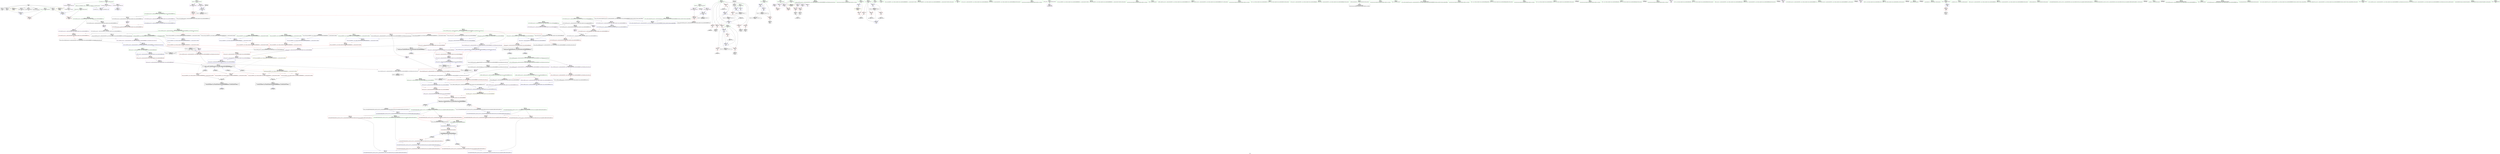 digraph "SVFG" {
	label="SVFG";

	Node0x55f0f46c0300 [shape=record,color=grey,label="{NodeID: 0\nNullPtr}"];
	Node0x55f0f46c0300 -> Node0x55f0f46e6ae0[style=solid];
	Node0x55f0f46c0300 -> Node0x55f0f46e6be0[style=solid];
	Node0x55f0f46c0300 -> Node0x55f0f46e6cb0[style=solid];
	Node0x55f0f46c0300 -> Node0x55f0f46e6d80[style=solid];
	Node0x55f0f46c0300 -> Node0x55f0f46e6e50[style=solid];
	Node0x55f0f46c0300 -> Node0x55f0f46e6f20[style=solid];
	Node0x55f0f46c0300 -> Node0x55f0f46e8870[style=solid];
	Node0x55f0f472bb90 [shape=record,color=black,label="{NodeID: 526\n301 = PHI(367, )\n}"];
	Node0x55f0f47120d0 [shape=record,color=yellow,style=double,label="{NodeID: 443\n16V_1 = ENCHI(MR_16V_0)\npts\{67 \}\nFun[main]}"];
	Node0x55f0f47120d0 -> Node0x55f0f46e8ff0[style=dashed];
	Node0x55f0f46e7500 [shape=record,color=red,label="{NodeID: 194\n378\<--377\n\<--call\n_ZN9__gnu_cxxltIPcNSt7__cxx1112basic_stringIcSt11char_traitsIcESaIcEEEEEbRKNS_17__normal_iteratorIT_T0_EESD_\n}"];
	Node0x55f0f46e7500 -> Node0x55f0f46ed5d0[style=solid];
	Node0x55f0f46e45a0 [shape=record,color=black,label="{NodeID: 111\n356\<--361\n_ZN9__gnu_cxx17__normal_iteratorIPcNSt7__cxx1112basic_stringIcSt11char_traitsIcESaIcEEEEmmEv_ret\<--this1\n_ZN9__gnu_cxx17__normal_iteratorIPcNSt7__cxx1112basic_stringIcSt11char_traitsIcESaIcEEEEmmEv\n|{<s0>25|<s1>31}}"];
	Node0x55f0f46e45a0:s0 -> Node0x55f0f472ba80[style=solid,color=blue];
	Node0x55f0f46e45a0:s1 -> Node0x55f0f472bde0[style=solid,color=blue];
	Node0x55f0f46e2720 [shape=record,color=green,label="{NodeID: 28\n60\<--61\ni\<--i_field_insensitive\nmain\n}"];
	Node0x55f0f46e2720 -> Node0x55f0f46ebb50[style=solid];
	Node0x55f0f46e2720 -> Node0x55f0f46ebc20[style=solid];
	Node0x55f0f46e2720 -> Node0x55f0f46ebcf0[style=solid];
	Node0x55f0f46e2720 -> Node0x55f0f46ebdc0[style=solid];
	Node0x55f0f46e2720 -> Node0x55f0f46ebe90[style=solid];
	Node0x55f0f46e2720 -> Node0x55f0f46ebf60[style=solid];
	Node0x55f0f46e2720 -> Node0x55f0f46e8be0[style=solid];
	Node0x55f0f46e2720 -> Node0x55f0f46e9190[style=solid];
	Node0x55f0f46ed8d0 [shape=record,color=grey,label="{NodeID: 388\n112 = cmp(111, 9, )\n}"];
	Node0x55f0f46e8cb0 [shape=record,color=blue,label="{NodeID: 222\n62\<--107\ncan\<--\nmain\n}"];
	Node0x55f0f46e8cb0 -> Node0x55f0f46ec030[style=dashed];
	Node0x55f0f46e8cb0 -> Node0x55f0f46e8cb0[style=dashed];
	Node0x55f0f46e8cb0 -> Node0x55f0f46e8e50[style=dashed];
	Node0x55f0f46e8cb0 -> Node0x55f0f470a1a0[style=dashed];
	Node0x55f0f46e8cb0 -> Node0x55f0f470e6a0[style=dashed];
	Node0x55f0f46ea700 [shape=record,color=purple,label="{NodeID: 139\n473\<--244\noffset_0\<--\n}"];
	Node0x55f0f46ea700 -> Node0x55f0f46e8130[style=solid];
	Node0x55f0f46e50a0 [shape=record,color=green,label="{NodeID: 56\n280\<--281\n__last\<--__last_field_insensitive\n_ZSt9__reverseIN9__gnu_cxx17__normal_iteratorIPcNSt7__cxx1112basic_stringIcSt11char_traitsIcESaIcEEEEEEvT_SA_St26random_access_iterator_tag\n|{|<s2>24|<s3>25|<s4>26|<s5>31}}"];
	Node0x55f0f46e50a0 -> Node0x55f0f46e4260[style=solid];
	Node0x55f0f46e50a0 -> Node0x55f0f46eaa40[style=solid];
	Node0x55f0f46e50a0:s2 -> Node0x55f0f472c870[style=solid,color=red];
	Node0x55f0f46e50a0:s3 -> Node0x55f0f472d7a0[style=solid,color=red];
	Node0x55f0f46e50a0:s4 -> Node0x55f0f472d250[style=solid,color=red];
	Node0x55f0f46e50a0:s5 -> Node0x55f0f472d7a0[style=solid,color=red];
	Node0x55f0f46f2230 [shape=record,color=blue,label="{NodeID: 250\n409\<--411\n_M_current\<--incdec.ptr\n_ZN9__gnu_cxx17__normal_iteratorIPcNSt7__cxx1112basic_stringIcSt11char_traitsIcESaIcEEEEppEv\n|{<s0>30}}"];
	Node0x55f0f46f2230:s0 -> Node0x55f0f4707ea0[style=dashed,color=blue];
	Node0x55f0f46ebdc0 [shape=record,color=red,label="{NodeID: 167\n138\<--60\n\<--i\nmain\n}"];
	Node0x55f0f46ebdc0 -> Node0x55f0f46e3be0[style=solid];
	Node0x55f0f46e6910 [shape=record,color=green,label="{NodeID: 84\n460\<--461\n__t.addr\<--__t.addr_field_insensitive\n_ZSt4moveIRcEONSt16remove_referenceIT_E4typeEOS2_\n}"];
	Node0x55f0f46e6910 -> Node0x55f0f46e8060[style=solid];
	Node0x55f0f46e6910 -> Node0x55f0f46f28b0[style=solid];
	Node0x55f0f46d00f0 [shape=record,color=green,label="{NodeID: 1\n7\<--1\n__dso_handle\<--dummyObj\nGlob }"];
	Node0x55f0f472bca0 [shape=record,color=black,label="{NodeID: 527\n318 = PHI(403, )\n}"];
	Node0x55f0f47121b0 [shape=record,color=yellow,style=double,label="{NodeID: 444\n18V_1 = ENCHI(MR_18V_0)\npts\{69 \}\nFun[main]}"];
	Node0x55f0f47121b0 -> Node0x55f0f46e90c0[style=dashed];
	Node0x55f0f46e75d0 [shape=record,color=red,label="{NodeID: 195\n381\<--380\n\<--call1\n_ZN9__gnu_cxxltIPcNSt7__cxx1112basic_stringIcSt11char_traitsIcESaIcEEEEEbRKNS_17__normal_iteratorIT_T0_EESD_\n}"];
	Node0x55f0f46e75d0 -> Node0x55f0f46ed5d0[style=solid];
	Node0x55f0f46e4670 [shape=record,color=black,label="{NodeID: 112\n367\<--382\n_ZN9__gnu_cxxltIPcNSt7__cxx1112basic_stringIcSt11char_traitsIcESaIcEEEEEbRKNS_17__normal_iteratorIT_T0_EESD__ret\<--cmp\n_ZN9__gnu_cxxltIPcNSt7__cxx1112basic_stringIcSt11char_traitsIcESaIcEEEEEbRKNS_17__normal_iteratorIT_T0_EESD_\n|{<s0>26}}"];
	Node0x55f0f46e4670:s0 -> Node0x55f0f472bb90[style=solid,color=blue];
	Node0x55f0f46e27f0 [shape=record,color=green,label="{NodeID: 29\n62\<--63\ncan\<--can_field_insensitive\nmain\n}"];
	Node0x55f0f46e27f0 -> Node0x55f0f46ec030[style=solid];
	Node0x55f0f46e27f0 -> Node0x55f0f46e8cb0[style=solid];
	Node0x55f0f46e27f0 -> Node0x55f0f46e8e50[style=solid];
	Node0x55f0f46eda50 [shape=record,color=grey,label="{NodeID: 389\n124 = cmp(118, 123, )\n}"];
	Node0x55f0f46e8d80 [shape=record,color=blue,label="{NodeID: 223\n64\<--108\nj\<--\nmain\n}"];
	Node0x55f0f46e8d80 -> Node0x55f0f46ec100[style=dashed];
	Node0x55f0f46e8d80 -> Node0x55f0f46ec1d0[style=dashed];
	Node0x55f0f46e8d80 -> Node0x55f0f46ec2a0[style=dashed];
	Node0x55f0f46e8d80 -> Node0x55f0f46e8d80[style=dashed];
	Node0x55f0f46e8d80 -> Node0x55f0f46e8f20[style=dashed];
	Node0x55f0f46e8d80 -> Node0x55f0f470a6a0[style=dashed];
	Node0x55f0f46ea7d0 [shape=record,color=purple,label="{NodeID: 140\n475\<--250\noffset_0\<--\n}"];
	Node0x55f0f46ea7d0 -> Node0x55f0f46f1600[style=solid];
	Node0x55f0f46e5170 [shape=record,color=green,label="{NodeID: 57\n282\<--283\n\<--field_insensitive\n_ZSt9__reverseIN9__gnu_cxx17__normal_iteratorIPcNSt7__cxx1112basic_stringIcSt11char_traitsIcESaIcEEEEEEvT_SA_St26random_access_iterator_tag\n}"];
	Node0x55f0f46f2300 [shape=record,color=blue,label="{NodeID: 251\n416\<--415\nthis.addr\<--this\n_ZNK9__gnu_cxx17__normal_iteratorIPcNSt7__cxx1112basic_stringIcSt11char_traitsIcESaIcEEEE4baseEv\n}"];
	Node0x55f0f46f2300 -> Node0x55f0f46e7840[style=dashed];
	Node0x55f0f46ebe90 [shape=record,color=red,label="{NodeID: 168\n157\<--60\n\<--i\nmain\n}"];
	Node0x55f0f46ebe90 -> Node0x55f0f46e3cb0[style=solid];
	Node0x55f0f46e69e0 [shape=record,color=green,label="{NodeID: 85\n24\<--465\n_GLOBAL__sub_I_nathanajah_0_0.cpp\<--_GLOBAL__sub_I_nathanajah_0_0.cpp_field_insensitive\n}"];
	Node0x55f0f46e69e0 -> Node0x55f0f46e8770[style=solid];
	Node0x55f0f46d0180 [shape=record,color=green,label="{NodeID: 2\n9\<--1\n\<--dummyObj\nCan only get source location for instruction, argument, global var or function.}"];
	Node0x55f0f472bde0 [shape=record,color=black,label="{NodeID: 528\n321 = PHI(356, )\n}"];
	Node0x55f0f4712290 [shape=record,color=yellow,style=double,label="{NodeID: 445\n20V_1 = ENCHI(MR_20V_0)\npts\{130000 \}\nFun[main]}"];
	Node0x55f0f4712290 -> Node0x55f0f46ec510[style=dashed];
	Node0x55f0f4712290 -> Node0x55f0f46ec5e0[style=dashed];
	Node0x55f0f4712290 -> Node0x55f0f46ec6b0[style=dashed];
	Node0x55f0f4712290 -> Node0x55f0f46ec780[style=dashed];
	Node0x55f0f46e76a0 [shape=record,color=red,label="{NodeID: 196\n408\<--405\nthis1\<--this.addr\n_ZN9__gnu_cxx17__normal_iteratorIPcNSt7__cxx1112basic_stringIcSt11char_traitsIcESaIcEEEEppEv\n}"];
	Node0x55f0f46e76a0 -> Node0x55f0f46e4740[style=solid];
	Node0x55f0f46e76a0 -> Node0x55f0f46eb330[style=solid];
	Node0x55f0f46e4740 [shape=record,color=black,label="{NodeID: 113\n403\<--408\n_ZN9__gnu_cxx17__normal_iteratorIPcNSt7__cxx1112basic_stringIcSt11char_traitsIcESaIcEEEEppEv_ret\<--this1\n_ZN9__gnu_cxx17__normal_iteratorIPcNSt7__cxx1112basic_stringIcSt11char_traitsIcESaIcEEEEppEv\n|{<s0>30}}"];
	Node0x55f0f46e4740:s0 -> Node0x55f0f472bca0[style=solid,color=blue];
	Node0x55f0f46e28c0 [shape=record,color=green,label="{NodeID: 30\n64\<--65\nj\<--j_field_insensitive\nmain\n}"];
	Node0x55f0f46e28c0 -> Node0x55f0f46ec100[style=solid];
	Node0x55f0f46e28c0 -> Node0x55f0f46ec1d0[style=solid];
	Node0x55f0f46e28c0 -> Node0x55f0f46ec2a0[style=solid];
	Node0x55f0f46e28c0 -> Node0x55f0f46e8d80[style=solid];
	Node0x55f0f46e28c0 -> Node0x55f0f46e8f20[style=solid];
	Node0x55f0f46edbd0 [shape=record,color=grey,label="{NodeID: 390\n83 = cmp(81, 82, )\n}"];
	Node0x55f0f46e8e50 [shape=record,color=blue,label="{NodeID: 224\n62\<--127\ncan\<--\nmain\n}"];
	Node0x55f0f46e8e50 -> Node0x55f0f470e6a0[style=dashed];
	Node0x55f0f46ea8a0 [shape=record,color=purple,label="{NodeID: 141\n476\<--251\noffset_0\<--\n}"];
	Node0x55f0f46ea8a0 -> Node0x55f0f46e8200[style=solid];
	Node0x55f0f46e5240 [shape=record,color=green,label="{NodeID: 58\n284\<--285\nagg.tmp\<--agg.tmp_field_insensitive\n_ZSt9__reverseIN9__gnu_cxx17__normal_iteratorIPcNSt7__cxx1112basic_stringIcSt11char_traitsIcESaIcEEEEEEvT_SA_St26random_access_iterator_tag\n}"];
	Node0x55f0f46e5240 -> Node0x55f0f46e4330[style=solid];
	Node0x55f0f46e5240 -> Node0x55f0f46eab10[style=solid];
	Node0x55f0f46f23d0 [shape=record,color=blue,label="{NodeID: 252\n425\<--423\n__a.addr\<--__a\n_ZSt4swapIcENSt9enable_ifIXsr6__and_ISt6__not_ISt15__is_tuple_likeIT_EESt21is_move_constructibleIS3_ESt18is_move_assignableIS3_EEE5valueEvE4typeERS3_SC_\n}"];
	Node0x55f0f46f23d0 -> Node0x55f0f46e7910[style=dashed];
	Node0x55f0f46f23d0 -> Node0x55f0f46e79e0[style=dashed];
	Node0x55f0f46ebf60 [shape=record,color=red,label="{NodeID: 169\n164\<--60\n\<--i\nmain\n}"];
	Node0x55f0f46ebf60 -> Node0x55f0f46f8fb0[style=solid];
	Node0x55f0f46e6ae0 [shape=record,color=black,label="{NodeID: 86\n2\<--3\ndummyVal\<--dummyVal\n}"];
	Node0x55f0f46e08e0 [shape=record,color=green,label="{NodeID: 3\n16\<--1\n.str\<--dummyObj\nGlob }"];
	Node0x55f0f472bf20 [shape=record,color=black,label="{NodeID: 529\n347 = PHI(414, )\n}"];
	Node0x55f0f472bf20 -> Node0x55f0f46eced0[style=solid];
	Node0x55f0f46e7770 [shape=record,color=red,label="{NodeID: 197\n410\<--409\n\<--_M_current\n_ZN9__gnu_cxx17__normal_iteratorIPcNSt7__cxx1112basic_stringIcSt11char_traitsIcESaIcEEEEppEv\n}"];
	Node0x55f0f46e7770 -> Node0x55f0f46eb400[style=solid];
	Node0x55f0f46e4810 [shape=record,color=black,label="{NodeID: 114\n414\<--420\n_ZNK9__gnu_cxx17__normal_iteratorIPcNSt7__cxx1112basic_stringIcSt11char_traitsIcESaIcEEEE4baseEv_ret\<--_M_current\n_ZNK9__gnu_cxx17__normal_iteratorIPcNSt7__cxx1112basic_stringIcSt11char_traitsIcESaIcEEEE4baseEv\n|{<s0>32|<s1>33|<s2>34|<s3>35}}"];
	Node0x55f0f46e4810:s0 -> Node0x55f0f472bf20[style=solid,color=blue];
	Node0x55f0f46e4810:s1 -> Node0x55f0f472c0f0[style=solid,color=blue];
	Node0x55f0f46e4810:s2 -> Node0x55f0f472c230[style=solid,color=blue];
	Node0x55f0f46e4810:s3 -> Node0x55f0f472c370[style=solid,color=blue];
	Node0x55f0f46e2990 [shape=record,color=green,label="{NodeID: 31\n66\<--67\nexn.slot\<--exn.slot_field_insensitive\nmain\n}"];
	Node0x55f0f46e2990 -> Node0x55f0f46ec370[style=solid];
	Node0x55f0f46e2990 -> Node0x55f0f46e8ff0[style=solid];
	Node0x55f0f4707ea0 [shape=record,color=black,label="{NodeID: 391\nMR_34V_4 = PHI(MR_34V_5, MR_34V_2, )\npts\{2790000 \}\n|{|<s2>26|<s3>30|<s4>30}}"];
	Node0x55f0f4707ea0 -> Node0x55f0f46e82d0[style=dashed];
	Node0x55f0f4707ea0 -> Node0x55f0f470c8a0[style=dashed];
	Node0x55f0f4707ea0:s2 -> Node0x55f0f47113a0[style=dashed,color=red];
	Node0x55f0f4707ea0:s3 -> Node0x55f0f46e7770[style=dashed,color=red];
	Node0x55f0f4707ea0:s4 -> Node0x55f0f46f2230[style=dashed,color=red];
	Node0x55f0f46e8f20 [shape=record,color=blue,label="{NodeID: 225\n64\<--131\nj\<--dec\nmain\n}"];
	Node0x55f0f46e8f20 -> Node0x55f0f46ec100[style=dashed];
	Node0x55f0f46e8f20 -> Node0x55f0f46ec1d0[style=dashed];
	Node0x55f0f46e8f20 -> Node0x55f0f46ec2a0[style=dashed];
	Node0x55f0f46e8f20 -> Node0x55f0f46e8d80[style=dashed];
	Node0x55f0f46e8f20 -> Node0x55f0f46e8f20[style=dashed];
	Node0x55f0f46e8f20 -> Node0x55f0f470a6a0[style=dashed];
	Node0x55f0f46ea970 [shape=record,color=purple,label="{NodeID: 142\n288\<--278\ncoerce.dive\<--__first\n_ZSt9__reverseIN9__gnu_cxx17__normal_iteratorIPcNSt7__cxx1112basic_stringIcSt11char_traitsIcESaIcEEEEEEvT_SA_St26random_access_iterator_tag\n}"];
	Node0x55f0f46ea970 -> Node0x55f0f46f16d0[style=solid];
	Node0x55f0f46e5310 [shape=record,color=green,label="{NodeID: 59\n286\<--287\nagg.tmp4\<--agg.tmp4_field_insensitive\n_ZSt9__reverseIN9__gnu_cxx17__normal_iteratorIPcNSt7__cxx1112basic_stringIcSt11char_traitsIcESaIcEEEEEEvT_SA_St26random_access_iterator_tag\n}"];
	Node0x55f0f46e5310 -> Node0x55f0f46e4400[style=solid];
	Node0x55f0f46e5310 -> Node0x55f0f46eabe0[style=solid];
	Node0x55f0f46f24a0 [shape=record,color=blue,label="{NodeID: 253\n427\<--424\n__b.addr\<--__b\n_ZSt4swapIcENSt9enable_ifIXsr6__and_ISt6__not_ISt15__is_tuple_likeIT_EESt21is_move_constructibleIS3_ESt18is_move_assignableIS3_EEE5valueEvE4typeERS3_SC_\n}"];
	Node0x55f0f46f24a0 -> Node0x55f0f46e7ab0[style=dashed];
	Node0x55f0f46f24a0 -> Node0x55f0f46e7b80[style=dashed];
	Node0x55f0f46ec030 [shape=record,color=red,label="{NodeID: 170\n135\<--62\n\<--can\nmain\n}"];
	Node0x55f0f46ec030 -> Node0x55f0f46e3b10[style=solid];
	Node0x55f0f46e6be0 [shape=record,color=black,label="{NodeID: 87\n147\<--3\n\<--dummyVal\nmain\n}"];
	Node0x55f0f46e0970 [shape=record,color=green,label="{NodeID: 4\n18\<--1\n.str.1\<--dummyObj\nGlob }"];
	Node0x55f0f472c0f0 [shape=record,color=black,label="{NodeID: 530\n352 = PHI(414, )\n}"];
	Node0x55f0f472c0f0 -> Node0x55f0f46ecfa0[style=solid];
	Node0x55f0f46e7840 [shape=record,color=red,label="{NodeID: 198\n419\<--416\nthis1\<--this.addr\n_ZNK9__gnu_cxx17__normal_iteratorIPcNSt7__cxx1112basic_stringIcSt11char_traitsIcESaIcEEEE4baseEv\n}"];
	Node0x55f0f46e7840 -> Node0x55f0f46eb4d0[style=solid];
	Node0x55f0f46e48e0 [shape=record,color=black,label="{NodeID: 115\n449\<--456\n_ZNK9__gnu_cxx17__normal_iteratorIPcNSt7__cxx1112basic_stringIcSt11char_traitsIcESaIcEEEEdeEv_ret\<--\n_ZNK9__gnu_cxx17__normal_iteratorIPcNSt7__cxx1112basic_stringIcSt11char_traitsIcESaIcEEEEdeEv\n|{<s0>36|<s1>37}}"];
	Node0x55f0f46e48e0:s0 -> Node0x55f0f472c4b0[style=solid,color=blue];
	Node0x55f0f46e48e0:s1 -> Node0x55f0f472c5f0[style=solid,color=blue];
	Node0x55f0f46e2a60 [shape=record,color=green,label="{NodeID: 32\n68\<--69\nehselector.slot\<--ehselector.slot_field_insensitive\nmain\n}"];
	Node0x55f0f46e2a60 -> Node0x55f0f46ec440[style=solid];
	Node0x55f0f46e2a60 -> Node0x55f0f46e90c0[style=solid];
	Node0x55f0f47083a0 [shape=record,color=black,label="{NodeID: 392\nMR_36V_5 = PHI(MR_36V_6, MR_36V_4, )\npts\{2810000 \}\n|{|<s2>26|<s3>31|<s4>31}}"];
	Node0x55f0f47083a0 -> Node0x55f0f46e83a0[style=dashed];
	Node0x55f0f47083a0 -> Node0x55f0f470cda0[style=dashed];
	Node0x55f0f47083a0:s2 -> Node0x55f0f47113a0[style=dashed,color=red];
	Node0x55f0f47083a0:s3 -> Node0x55f0f46ed140[style=dashed,color=red];
	Node0x55f0f47083a0:s4 -> Node0x55f0f46f1d50[style=dashed,color=red];
	Node0x55f0f46e8ff0 [shape=record,color=blue,label="{NodeID: 226\n66\<--148\nexn.slot\<--\nmain\n}"];
	Node0x55f0f46e8ff0 -> Node0x55f0f46ec370[style=dashed];
	Node0x55f0f46eaa40 [shape=record,color=purple,label="{NodeID: 143\n290\<--280\ncoerce.dive1\<--__last\n_ZSt9__reverseIN9__gnu_cxx17__normal_iteratorIPcNSt7__cxx1112basic_stringIcSt11char_traitsIcESaIcEEEEEEvT_SA_St26random_access_iterator_tag\n}"];
	Node0x55f0f46eaa40 -> Node0x55f0f46f17a0[style=solid];
	Node0x55f0f46e53e0 [shape=record,color=green,label="{NodeID: 60\n293\<--294\n_ZN9__gnu_cxxeqIPcNSt7__cxx1112basic_stringIcSt11char_traitsIcESaIcEEEEEbRKNS_17__normal_iteratorIT_T0_EESD_\<--_ZN9__gnu_cxxeqIPcNSt7__cxx1112basic_stringIcSt11char_traitsIcESaIcEEEEEbRKNS_17__normal_iteratorIT_T0_EESD__field_insensitive\n}"];
	Node0x55f0f4710ad0 [shape=record,color=yellow,style=double,label="{NodeID: 420\n48V_1 = ENCHI(MR_48V_0)\npts\{2790000 2810000 \}\nFun[_ZN9__gnu_cxxeqIPcNSt7__cxx1112basic_stringIcSt11char_traitsIcESaIcEEEEEbRKNS_17__normal_iteratorIT_T0_EESD_]}"];
	Node0x55f0f4710ad0 -> Node0x55f0f46eced0[style=dashed];
	Node0x55f0f4710ad0 -> Node0x55f0f46ecfa0[style=dashed];
	Node0x55f0f46f2570 [shape=record,color=blue,label="{NodeID: 254\n429\<--437\n__tmp\<--\n_ZSt4swapIcENSt9enable_ifIXsr6__and_ISt6__not_ISt15__is_tuple_likeIT_EESt21is_move_constructibleIS3_ESt18is_move_assignableIS3_EEE5valueEvE4typeERS3_SC_\n}"];
	Node0x55f0f46f2570 -> Node0x55f0f46e7d20[style=dashed];
	Node0x55f0f46f2570 -> Node0x55f0f46e7df0[style=dashed];
	Node0x55f0f46ec100 [shape=record,color=red,label="{NodeID: 171\n111\<--64\n\<--j\nmain\n}"];
	Node0x55f0f46ec100 -> Node0x55f0f46ed8d0[style=solid];
	Node0x55f0f46e6cb0 [shape=record,color=black,label="{NodeID: 88\n148\<--3\n\<--dummyVal\nmain\n}"];
	Node0x55f0f46e6cb0 -> Node0x55f0f46e8ff0[style=solid];
	Node0x55f0f46e0a30 [shape=record,color=green,label="{NodeID: 5\n20\<--1\n.str.2\<--dummyObj\nGlob }"];
	Node0x55f0f472c230 [shape=record,color=black,label="{NodeID: 531\n377 = PHI(414, )\n}"];
	Node0x55f0f472c230 -> Node0x55f0f46e7500[style=solid];
	Node0x55f0f46e7910 [shape=record,color=red,label="{NodeID: 199\n433\<--425\n\<--__a.addr\n_ZSt4swapIcENSt9enable_ifIXsr6__and_ISt6__not_ISt15__is_tuple_likeIT_EESt21is_move_constructibleIS3_ESt18is_move_assignableIS3_EEE5valueEvE4typeERS3_SC_\n|{<s0>39}}"];
	Node0x55f0f46e7910:s0 -> Node0x55f0f472c9b0[style=solid,color=red];
	Node0x55f0f46e93c0 [shape=record,color=black,label="{NodeID: 116\n458\<--463\n_ZSt4moveIRcEONSt16remove_referenceIT_E4typeEOS2__ret\<--\n_ZSt4moveIRcEONSt16remove_referenceIT_E4typeEOS2_\n|{<s0>39|<s1>40|<s2>41}}"];
	Node0x55f0f46e93c0:s0 -> Node0x55f0f472b520[style=solid,color=blue];
	Node0x55f0f46e93c0:s1 -> Node0x55f0f472b6f0[style=solid,color=blue];
	Node0x55f0f46e93c0:s2 -> Node0x55f0f472b830[style=solid,color=blue];
	Node0x55f0f46e2b30 [shape=record,color=green,label="{NodeID: 33\n70\<--71\nagg.tmp\<--agg.tmp_field_insensitive\nmain\n}"];
	Node0x55f0f46e2b30 -> Node0x55f0f46e9fb0[style=solid];
	Node0x55f0f46e2b30 -> Node0x55f0f46ea080[style=solid];
	Node0x55f0f46e90c0 [shape=record,color=blue,label="{NodeID: 227\n68\<--150\nehselector.slot\<--\nmain\n}"];
	Node0x55f0f46e90c0 -> Node0x55f0f46ec440[style=dashed];
	Node0x55f0f46eab10 [shape=record,color=purple,label="{NodeID: 144\n311\<--284\ncoerce.dive5\<--agg.tmp\n_ZSt9__reverseIN9__gnu_cxx17__normal_iteratorIPcNSt7__cxx1112basic_stringIcSt11char_traitsIcESaIcEEEEEEvT_SA_St26random_access_iterator_tag\n}"];
	Node0x55f0f46eab10 -> Node0x55f0f46ecb90[style=solid];
	Node0x55f0f46e54e0 [shape=record,color=green,label="{NodeID: 61\n298\<--299\n_ZN9__gnu_cxx17__normal_iteratorIPcNSt7__cxx1112basic_stringIcSt11char_traitsIcESaIcEEEEmmEv\<--_ZN9__gnu_cxx17__normal_iteratorIPcNSt7__cxx1112basic_stringIcSt11char_traitsIcESaIcEEEEmmEv_field_insensitive\n}"];
	Node0x55f0f46f2640 [shape=record,color=blue,label="{NodeID: 255\n442\<--441\n\<--\n_ZSt4swapIcENSt9enable_ifIXsr6__and_ISt6__not_ISt15__is_tuple_likeIT_EESt21is_move_constructibleIS3_ESt18is_move_assignableIS3_EEE5valueEvE4typeERS3_SC_\n}"];
	Node0x55f0f46ec1d0 [shape=record,color=red,label="{NodeID: 172\n119\<--64\n\<--j\nmain\n}"];
	Node0x55f0f46ec1d0 -> Node0x55f0f46e3970[style=solid];
	Node0x55f0f46e6d80 [shape=record,color=black,label="{NodeID: 89\n150\<--3\n\<--dummyVal\nmain\n}"];
	Node0x55f0f46e6d80 -> Node0x55f0f46e90c0[style=solid];
	Node0x55f0f46e1290 [shape=record,color=green,label="{NodeID: 6\n23\<--1\n\<--dummyObj\nCan only get source location for instruction, argument, global var or function.}"];
	Node0x55f0f472c370 [shape=record,color=black,label="{NodeID: 532\n380 = PHI(414, )\n}"];
	Node0x55f0f472c370 -> Node0x55f0f46e75d0[style=solid];
	Node0x55f0f46e79e0 [shape=record,color=red,label="{NodeID: 200\n442\<--425\n\<--__a.addr\n_ZSt4swapIcENSt9enable_ifIXsr6__and_ISt6__not_ISt15__is_tuple_likeIT_EESt21is_move_constructibleIS3_ESt18is_move_assignableIS3_EEE5valueEvE4typeERS3_SC_\n}"];
	Node0x55f0f46e79e0 -> Node0x55f0f46f2640[style=solid];
	Node0x55f0f46e9490 [shape=record,color=purple,label="{NodeID: 117\n33\<--4\n\<--_ZStL8__ioinit\n__cxx_global_var_init\n}"];
	Node0x55f0f46e2c00 [shape=record,color=green,label="{NodeID: 34\n72\<--73\nagg.tmp27\<--agg.tmp27_field_insensitive\nmain\n}"];
	Node0x55f0f46e2c00 -> Node0x55f0f46ea150[style=solid];
	Node0x55f0f46e2c00 -> Node0x55f0f46ea220[style=solid];
	Node0x55f0f46e9190 [shape=record,color=blue,label="{NodeID: 228\n60\<--165\ni\<--dec24\nmain\n}"];
	Node0x55f0f46e9190 -> Node0x55f0f46ebb50[style=dashed];
	Node0x55f0f46e9190 -> Node0x55f0f46ebc20[style=dashed];
	Node0x55f0f46e9190 -> Node0x55f0f46ebcf0[style=dashed];
	Node0x55f0f46e9190 -> Node0x55f0f46ebdc0[style=dashed];
	Node0x55f0f46e9190 -> Node0x55f0f46ebe90[style=dashed];
	Node0x55f0f46e9190 -> Node0x55f0f46ebf60[style=dashed];
	Node0x55f0f46e9190 -> Node0x55f0f46e9190[style=dashed];
	Node0x55f0f46e9190 -> Node0x55f0f4709ca0[style=dashed];
	Node0x55f0f46eabe0 [shape=record,color=purple,label="{NodeID: 145\n313\<--286\ncoerce.dive6\<--agg.tmp4\n_ZSt9__reverseIN9__gnu_cxx17__normal_iteratorIPcNSt7__cxx1112basic_stringIcSt11char_traitsIcESaIcEEEEEEvT_SA_St26random_access_iterator_tag\n}"];
	Node0x55f0f46eabe0 -> Node0x55f0f46ecc60[style=solid];
	Node0x55f0f46e55e0 [shape=record,color=green,label="{NodeID: 62\n302\<--303\n_ZN9__gnu_cxxltIPcNSt7__cxx1112basic_stringIcSt11char_traitsIcESaIcEEEEEbRKNS_17__normal_iteratorIT_T0_EESD_\<--_ZN9__gnu_cxxltIPcNSt7__cxx1112basic_stringIcSt11char_traitsIcESaIcEEEEEbRKNS_17__normal_iteratorIT_T0_EESD__field_insensitive\n}"];
	Node0x55f0f46f2710 [shape=record,color=blue,label="{NodeID: 256\n446\<--445\n\<--\n_ZSt4swapIcENSt9enable_ifIXsr6__and_ISt6__not_ISt15__is_tuple_likeIT_EESt21is_move_constructibleIS3_ESt18is_move_assignableIS3_EEE5valueEvE4typeERS3_SC_\n}"];
	Node0x55f0f46ec2a0 [shape=record,color=red,label="{NodeID: 173\n130\<--64\n\<--j\nmain\n}"];
	Node0x55f0f46ec2a0 -> Node0x55f0f46ed2d0[style=solid];
	Node0x55f0f46e6e50 [shape=record,color=black,label="{NodeID: 90\n206\<--3\nlpad.val\<--dummyVal\nmain\n}"];
	Node0x55f0f46e1320 [shape=record,color=green,label="{NodeID: 7\n100\<--1\n\<--dummyObj\nCan only get source location for instruction, argument, global var or function.}"];
	Node0x55f0f472c4b0 [shape=record,color=black,label="{NodeID: 533\n395 = PHI(449, )\n|{<s0>38}}"];
	Node0x55f0f472c4b0:s0 -> Node0x55f0f472d470[style=solid,color=red];
	Node0x55f0f46e7ab0 [shape=record,color=red,label="{NodeID: 201\n439\<--427\n\<--__b.addr\n_ZSt4swapIcENSt9enable_ifIXsr6__and_ISt6__not_ISt15__is_tuple_likeIT_EESt21is_move_constructibleIS3_ESt18is_move_assignableIS3_EEE5valueEvE4typeERS3_SC_\n|{<s0>40}}"];
	Node0x55f0f46e7ab0:s0 -> Node0x55f0f472c9b0[style=solid,color=red];
	Node0x55f0f46e9560 [shape=record,color=purple,label="{NodeID: 118\n86\<--11\n\<--c\nmain\n}"];
	Node0x55f0f46e2cd0 [shape=record,color=green,label="{NodeID: 35\n77\<--78\nscanf\<--scanf_field_insensitive\n}"];
	Node0x55f0f47092a0 [shape=record,color=black,label="{NodeID: 395\nMR_2V_2 = PHI(MR_2V_3, MR_2V_1, )\npts\{10 \}\n}"];
	Node0x55f0f47092a0 -> Node0x55f0f46e8b10[style=dashed];
	Node0x55f0f46e9260 [shape=record,color=blue,label="{NodeID: 229\n171\<--168\ncoerce.dive\<--call26\nmain\n}"];
	Node0x55f0f46e9260 -> Node0x55f0f46ec850[style=dashed];
	Node0x55f0f46e9260 -> Node0x55f0f470b3b0[style=dashed];
	Node0x55f0f46eacb0 [shape=record,color=purple,label="{NodeID: 146\n478\<--305\noffset_0\<--\n}"];
	Node0x55f0f46eacb0 -> Node0x55f0f46f1870[style=solid];
	Node0x55f0f46e56e0 [shape=record,color=green,label="{NodeID: 63\n316\<--317\n_ZSt9iter_swapIN9__gnu_cxx17__normal_iteratorIPcNSt7__cxx1112basic_stringIcSt11char_traitsIcESaIcEEEEES9_EvT_T0_\<--_ZSt9iter_swapIN9__gnu_cxx17__normal_iteratorIPcNSt7__cxx1112basic_stringIcSt11char_traitsIcESaIcEEEEES9_EvT_T0__field_insensitive\n}"];
	Node0x55f0f46f27e0 [shape=record,color=blue,label="{NodeID: 257\n451\<--450\nthis.addr\<--this\n_ZNK9__gnu_cxx17__normal_iteratorIPcNSt7__cxx1112basic_stringIcSt11char_traitsIcESaIcEEEEdeEv\n}"];
	Node0x55f0f46f27e0 -> Node0x55f0f46e7ec0[style=dashed];
	Node0x55f0f46ec370 [shape=record,color=red,label="{NodeID: 174\n204\<--66\nexn\<--exn.slot\nmain\n}"];
	Node0x55f0f46e6f20 [shape=record,color=black,label="{NodeID: 91\n207\<--3\nlpad.val39\<--dummyVal\nmain\n}"];
	Node0x55f0f46e13e0 [shape=record,color=green,label="{NodeID: 8\n107\<--1\n\<--dummyObj\nCan only get source location for instruction, argument, global var or function.}"];
	Node0x55f0f472c5f0 [shape=record,color=black,label="{NodeID: 534\n398 = PHI(449, )\n|{<s0>38}}"];
	Node0x55f0f472c5f0:s0 -> Node0x55f0f472d580[style=solid,color=red];
	Node0x55f0f470aea0 [shape=record,color=yellow,style=double,label="{NodeID: 451\n75V_1 = ENCHI(MR_75V_0)\npts\{3880000 3900000 \}\nFun[_ZNK9__gnu_cxx17__normal_iteratorIPcNSt7__cxx1112basic_stringIcSt11char_traitsIcESaIcEEEEdeEv]}"];
	Node0x55f0f470aea0 -> Node0x55f0f46e7f90[style=dashed];
	Node0x55f0f46e7b80 [shape=record,color=red,label="{NodeID: 202\n446\<--427\n\<--__b.addr\n_ZSt4swapIcENSt9enable_ifIXsr6__and_ISt6__not_ISt15__is_tuple_likeIT_EESt21is_move_constructibleIS3_ESt18is_move_assignableIS3_EEE5valueEvE4typeERS3_SC_\n}"];
	Node0x55f0f46e7b80 -> Node0x55f0f46f2710[style=solid];
	Node0x55f0f46e9630 [shape=record,color=purple,label="{NodeID: 119\n92\<--11\n\<--c\nmain\n}"];
	Node0x55f0f46e2dd0 [shape=record,color=green,label="{NodeID: 36\n89\<--90\n_ZNSt7__cxx1112basic_stringIcSt11char_traitsIcESaIcEEC1Ev\<--_ZNSt7__cxx1112basic_stringIcSt11char_traitsIcESaIcEEC1Ev_field_insensitive\n}"];
	Node0x55f0f47097a0 [shape=record,color=black,label="{NodeID: 396\nMR_8V_3 = PHI(MR_8V_4, MR_8V_2, )\npts\{55 \}\n}"];
	Node0x55f0f47097a0 -> Node0x55f0f46eb8e0[style=dashed];
	Node0x55f0f47097a0 -> Node0x55f0f46eb9b0[style=dashed];
	Node0x55f0f47097a0 -> Node0x55f0f46eba80[style=dashed];
	Node0x55f0f47097a0 -> Node0x55f0f46f12c0[style=dashed];
	Node0x55f0f46f1230 [shape=record,color=blue,label="{NodeID: 230\n176\<--173\ncoerce.dive29\<--call28\nmain\n}"];
	Node0x55f0f46f1230 -> Node0x55f0f46ec920[style=dashed];
	Node0x55f0f46f1230 -> Node0x55f0f470b4a0[style=dashed];
	Node0x55f0f46ead80 [shape=record,color=purple,label="{NodeID: 147\n479\<--306\noffset_0\<--\n}"];
	Node0x55f0f46ead80 -> Node0x55f0f46e82d0[style=solid];
	Node0x55f0f46e57e0 [shape=record,color=green,label="{NodeID: 64\n319\<--320\n_ZN9__gnu_cxx17__normal_iteratorIPcNSt7__cxx1112basic_stringIcSt11char_traitsIcESaIcEEEEppEv\<--_ZN9__gnu_cxx17__normal_iteratorIPcNSt7__cxx1112basic_stringIcSt11char_traitsIcESaIcEEEEppEv_field_insensitive\n}"];
	Node0x55f0f46f28b0 [shape=record,color=blue,label="{NodeID: 258\n460\<--459\n__t.addr\<--__t\n_ZSt4moveIRcEONSt16remove_referenceIT_E4typeEOS2_\n}"];
	Node0x55f0f46f28b0 -> Node0x55f0f46e8060[style=dashed];
	Node0x55f0f46ec440 [shape=record,color=red,label="{NodeID: 175\n205\<--68\nsel\<--ehselector.slot\nmain\n}"];
	Node0x55f0f46e6ff0 [shape=record,color=black,label="{NodeID: 92\n35\<--36\n\<--_ZNSt8ios_base4InitD1Ev\nCan only get source location for instruction, argument, global var or function.}"];
	Node0x55f0f46e14e0 [shape=record,color=green,label="{NodeID: 9\n127\<--1\n\<--dummyObj\nCan only get source location for instruction, argument, global var or function.}"];
	Node0x55f0f472c730 [shape=record,color=black,label="{NodeID: 535\n338 = PHI(278, )\n0th arg _ZN9__gnu_cxxeqIPcNSt7__cxx1112basic_stringIcSt11char_traitsIcESaIcEEEEEbRKNS_17__normal_iteratorIT_T0_EESD_ }"];
	Node0x55f0f472c730 -> Node0x55f0f46f1ae0[style=solid];
	Node0x55f0f46e7c50 [shape=record,color=red,label="{NodeID: 203\n437\<--434\n\<--call\n_ZSt4swapIcENSt9enable_ifIXsr6__and_ISt6__not_ISt15__is_tuple_likeIT_EESt21is_move_constructibleIS3_ESt18is_move_assignableIS3_EEE5valueEvE4typeERS3_SC_\n}"];
	Node0x55f0f46e7c50 -> Node0x55f0f46f2570[style=solid];
	Node0x55f0f46e9700 [shape=record,color=purple,label="{NodeID: 120\n116\<--11\narrayidx\<--c\nmain\n}"];
	Node0x55f0f46e9700 -> Node0x55f0f46ec510[style=solid];
	Node0x55f0f46e2ed0 [shape=record,color=green,label="{NodeID: 37\n94\<--95\nstrlen\<--strlen_field_insensitive\n}"];
	Node0x55f0f4709ca0 [shape=record,color=black,label="{NodeID: 397\nMR_10V_2 = PHI(MR_10V_4, MR_10V_1, )\npts\{61 \}\n}"];
	Node0x55f0f4709ca0 -> Node0x55f0f46e8be0[style=dashed];
	Node0x55f0f46f12c0 [shape=record,color=blue,label="{NodeID: 231\n54\<--199\ncs\<--inc\nmain\n}"];
	Node0x55f0f46f12c0 -> Node0x55f0f47097a0[style=dashed];
	Node0x55f0f46eae50 [shape=record,color=purple,label="{NodeID: 148\n481\<--308\noffset_0\<--\n}"];
	Node0x55f0f46eae50 -> Node0x55f0f46f1940[style=solid];
	Node0x55f0f46e58e0 [shape=record,color=green,label="{NodeID: 65\n331\<--332\nretval\<--retval_field_insensitive\n_ZSt19__iterator_categoryIN9__gnu_cxx17__normal_iteratorIPcNSt7__cxx1112basic_stringIcSt11char_traitsIcESaIcEEEEEENSt15iterator_traitsIT_E17iterator_categoryERKSB_\n}"];
	Node0x55f0f44dff90 [shape=record,color=black,label="{NodeID: 508\n385 = PHI(312, )\n0th arg _ZSt9iter_swapIN9__gnu_cxx17__normal_iteratorIPcNSt7__cxx1112basic_stringIcSt11char_traitsIcESaIcEEEEES9_EvT_T0_ }"];
	Node0x55f0f44dff90 -> Node0x55f0f46f1fc0[style=solid];
	Node0x55f0f46ec510 [shape=record,color=red,label="{NodeID: 176\n117\<--116\n\<--arrayidx\nmain\n}"];
	Node0x55f0f46ec510 -> Node0x55f0f46e7290[style=solid];
	Node0x55f0f46e70f0 [shape=record,color=black,label="{NodeID: 93\n96\<--93\nconv\<--call2\nmain\n}"];
	Node0x55f0f46e70f0 -> Node0x55f0f46e8b10[style=solid];
	Node0x55f0f46e15e0 [shape=record,color=green,label="{NodeID: 10\n132\<--1\n\<--dummyObj\nCan only get source location for instruction, argument, global var or function.}"];
	Node0x55f0f472c870 [shape=record,color=black,label="{NodeID: 536\n339 = PHI(280, )\n1st arg _ZN9__gnu_cxxeqIPcNSt7__cxx1112basic_stringIcSt11char_traitsIcESaIcEEEEEbRKNS_17__normal_iteratorIT_T0_EESD_ }"];
	Node0x55f0f472c870 -> Node0x55f0f46f1bb0[style=solid];
	Node0x55f0f46e7d20 [shape=record,color=red,label="{NodeID: 204\n441\<--440\n\<--call1\n_ZSt4swapIcENSt9enable_ifIXsr6__and_ISt6__not_ISt15__is_tuple_likeIT_EESt21is_move_constructibleIS3_ESt18is_move_assignableIS3_EEE5valueEvE4typeERS3_SC_\n}"];
	Node0x55f0f46e7d20 -> Node0x55f0f46f2640[style=solid];
	Node0x55f0f46e97d0 [shape=record,color=purple,label="{NodeID: 121\n121\<--11\narrayidx11\<--c\nmain\n}"];
	Node0x55f0f46e97d0 -> Node0x55f0f46ec5e0[style=solid];
	Node0x55f0f46e2fd0 [shape=record,color=green,label="{NodeID: 38\n144\<--145\n_ZNSt7__cxx1112basic_stringIcSt11char_traitsIcESaIcEE6appendEmc\<--_ZNSt7__cxx1112basic_stringIcSt11char_traitsIcESaIcEE6appendEmc_field_insensitive\n}"];
	Node0x55f0f470a1a0 [shape=record,color=black,label="{NodeID: 398\nMR_12V_2 = PHI(MR_12V_3, MR_12V_1, )\npts\{63 \}\n}"];
	Node0x55f0f470a1a0 -> Node0x55f0f46e8cb0[style=dashed];
	Node0x55f0f470a1a0 -> Node0x55f0f470a1a0[style=dashed];
	Node0x55f0f46f1390 [shape=record,color=blue,label="{NodeID: 232\n239\<--225\ncoerce.dive\<--__first.coerce\n_ZSt7reverseIN9__gnu_cxx17__normal_iteratorIPcNSt7__cxx1112basic_stringIcSt11char_traitsIcESaIcEEEEEEvT_SA_\n}"];
	Node0x55f0f46f1390 -> Node0x55f0f46e8130[style=dashed];
	Node0x55f0f46eaf20 [shape=record,color=purple,label="{NodeID: 149\n482\<--309\noffset_0\<--\n}"];
	Node0x55f0f46eaf20 -> Node0x55f0f46e83a0[style=solid];
	Node0x55f0f46e59b0 [shape=record,color=green,label="{NodeID: 66\n333\<--334\n.addr\<--.addr_field_insensitive\n_ZSt19__iterator_categoryIN9__gnu_cxx17__normal_iteratorIPcNSt7__cxx1112basic_stringIcSt11char_traitsIcESaIcEEEEEENSt15iterator_traitsIT_E17iterator_categoryERKSB_\n}"];
	Node0x55f0f46e59b0 -> Node0x55f0f46f1a10[style=solid];
	Node0x55f0f4726740 [shape=record,color=black,label="{NodeID: 509\n386 = PHI(314, )\n1st arg _ZSt9iter_swapIN9__gnu_cxx17__normal_iteratorIPcNSt7__cxx1112basic_stringIcSt11char_traitsIcESaIcEEEEES9_EvT_T0_ }"];
	Node0x55f0f4726740 -> Node0x55f0f46f2090[style=solid];
	Node0x55f0f46ec5e0 [shape=record,color=red,label="{NodeID: 177\n122\<--121\n\<--arrayidx11\nmain\n}"];
	Node0x55f0f46ec5e0 -> Node0x55f0f46e3a40[style=solid];
	Node0x55f0f46e71c0 [shape=record,color=black,label="{NodeID: 94\n115\<--114\nidxprom\<--\nmain\n}"];
	Node0x55f0f46e16e0 [shape=record,color=green,label="{NodeID: 11\n143\<--1\n\<--dummyObj\nCan only get source location for instruction, argument, global var or function.}"];
	Node0x55f0f472c9b0 [shape=record,color=black,label="{NodeID: 537\n459 = PHI(433, 439, 429, )\n0th arg _ZSt4moveIRcEONSt16remove_referenceIT_E4typeEOS2_ }"];
	Node0x55f0f472c9b0 -> Node0x55f0f46f28b0[style=solid];
	Node0x55f0f46e7df0 [shape=record,color=red,label="{NodeID: 205\n445\<--444\n\<--call2\n_ZSt4swapIcENSt9enable_ifIXsr6__and_ISt6__not_ISt15__is_tuple_likeIT_EESt21is_move_constructibleIS3_ESt18is_move_assignableIS3_EEE5valueEvE4typeERS3_SC_\n}"];
	Node0x55f0f46e7df0 -> Node0x55f0f46f2710[style=solid];
	Node0x55f0f46e98a0 [shape=record,color=purple,label="{NodeID: 122\n140\<--11\narrayidx16\<--c\nmain\n}"];
	Node0x55f0f46e98a0 -> Node0x55f0f46ec6b0[style=solid];
	Node0x55f0f46e30d0 [shape=record,color=green,label="{NodeID: 39\n153\<--154\n_ZNSt7__cxx1112basic_stringIcSt11char_traitsIcESaIcEED1Ev\<--_ZNSt7__cxx1112basic_stringIcSt11char_traitsIcESaIcEED1Ev_field_insensitive\n}"];
	Node0x55f0f470a6a0 [shape=record,color=black,label="{NodeID: 399\nMR_14V_2 = PHI(MR_14V_3, MR_14V_1, )\npts\{65 \}\n}"];
	Node0x55f0f470a6a0 -> Node0x55f0f46e8d80[style=dashed];
	Node0x55f0f470a6a0 -> Node0x55f0f470a6a0[style=dashed];
	Node0x55f0f46f1460 [shape=record,color=blue,label="{NodeID: 233\n241\<--226\ncoerce.dive1\<--__last.coerce\n_ZSt7reverseIN9__gnu_cxx17__normal_iteratorIPcNSt7__cxx1112basic_stringIcSt11char_traitsIcESaIcEEEEEEvT_SA_\n}"];
	Node0x55f0f46f1460 -> Node0x55f0f46e8200[style=dashed];
	Node0x55f0f46eaff0 [shape=record,color=purple,label="{NodeID: 150\n362\<--361\n_M_current\<--this1\n_ZN9__gnu_cxx17__normal_iteratorIPcNSt7__cxx1112basic_stringIcSt11char_traitsIcESaIcEEEEmmEv\n}"];
	Node0x55f0f46eaff0 -> Node0x55f0f46ed140[style=solid];
	Node0x55f0f46eaff0 -> Node0x55f0f46f1d50[style=solid];
	Node0x55f0f46e5a80 [shape=record,color=green,label="{NodeID: 67\n340\<--341\n__lhs.addr\<--__lhs.addr_field_insensitive\n_ZN9__gnu_cxxeqIPcNSt7__cxx1112basic_stringIcSt11char_traitsIcESaIcEEEEEbRKNS_17__normal_iteratorIT_T0_EESD_\n}"];
	Node0x55f0f46e5a80 -> Node0x55f0f46ecd30[style=solid];
	Node0x55f0f46e5a80 -> Node0x55f0f46f1ae0[style=solid];
	Node0x55f0f472a9c0 [shape=record,color=black,label="{NodeID: 510\n161 = PHI()\n}"];
	Node0x55f0f46ec6b0 [shape=record,color=red,label="{NodeID: 178\n141\<--140\n\<--arrayidx16\nmain\n}"];
	Node0x55f0f46e7290 [shape=record,color=black,label="{NodeID: 95\n118\<--117\nconv9\<--\nmain\n}"];
	Node0x55f0f46e7290 -> Node0x55f0f46eda50[style=solid];
	Node0x55f0f46e17e0 [shape=record,color=green,label="{NodeID: 12\n246\<--1\n\<--dummyObj\nCan only get source location for instruction, argument, global var or function.}"];
	Node0x55f0f472cc90 [shape=record,color=black,label="{NodeID: 538\n415 = PHI(346, 351, 376, 379, )\n0th arg _ZNK9__gnu_cxx17__normal_iteratorIPcNSt7__cxx1112basic_stringIcSt11char_traitsIcESaIcEEEE4baseEv }"];
	Node0x55f0f472cc90 -> Node0x55f0f46f2300[style=solid];
	Node0x55f0f46e7ec0 [shape=record,color=red,label="{NodeID: 206\n454\<--451\nthis1\<--this.addr\n_ZNK9__gnu_cxx17__normal_iteratorIPcNSt7__cxx1112basic_stringIcSt11char_traitsIcESaIcEEEEdeEv\n}"];
	Node0x55f0f46e7ec0 -> Node0x55f0f46eb5a0[style=solid];
	Node0x55f0f46e9970 [shape=record,color=purple,label="{NodeID: 123\n159\<--11\narrayidx19\<--c\nmain\n}"];
	Node0x55f0f46e9970 -> Node0x55f0f46ec780[style=solid];
	Node0x55f0f46e31d0 [shape=record,color=green,label="{NodeID: 40\n169\<--170\n_ZNSt7__cxx1112basic_stringIcSt11char_traitsIcESaIcEE5beginEv\<--_ZNSt7__cxx1112basic_stringIcSt11char_traitsIcESaIcEE5beginEv_field_insensitive\n}"];
	Node0x55f0f470b3b0 [shape=record,color=black,label="{NodeID: 400\nMR_22V_2 = PHI(MR_22V_4, MR_22V_1, )\npts\{710000 \}\n}"];
	Node0x55f0f470b3b0 -> Node0x55f0f46e9260[style=dashed];
	Node0x55f0f46f1530 [shape=record,color=blue, style = dotted,label="{NodeID: 234\n472\<--474\noffset_0\<--dummyVal\n_ZSt7reverseIN9__gnu_cxx17__normal_iteratorIPcNSt7__cxx1112basic_stringIcSt11char_traitsIcESaIcEEEEEEvT_SA_\n}"];
	Node0x55f0f46f1530 -> Node0x55f0f46ec9f0[style=dashed];
	Node0x55f0f46eb0c0 [shape=record,color=purple,label="{NodeID: 151\n364\<--363\nincdec.ptr\<--\n_ZN9__gnu_cxx17__normal_iteratorIPcNSt7__cxx1112basic_stringIcSt11char_traitsIcESaIcEEEEmmEv\n}"];
	Node0x55f0f46eb0c0 -> Node0x55f0f46f1d50[style=solid];
	Node0x55f0f46e5b50 [shape=record,color=green,label="{NodeID: 68\n342\<--343\n__rhs.addr\<--__rhs.addr_field_insensitive\n_ZN9__gnu_cxxeqIPcNSt7__cxx1112basic_stringIcSt11char_traitsIcESaIcEEEEEbRKNS_17__normal_iteratorIT_T0_EESD_\n}"];
	Node0x55f0f46e5b50 -> Node0x55f0f46ece00[style=solid];
	Node0x55f0f46e5b50 -> Node0x55f0f46f1bb0[style=solid];
	Node0x55f0f472aac0 [shape=record,color=black,label="{NodeID: 511\n142 = PHI()\n}"];
	Node0x55f0f46ec780 [shape=record,color=red,label="{NodeID: 179\n160\<--159\n\<--arrayidx19\nmain\n}"];
	Node0x55f0f46e3970 [shape=record,color=black,label="{NodeID: 96\n120\<--119\nidxprom10\<--\nmain\n}"];
	Node0x55f0f46e18e0 [shape=record,color=green,label="{NodeID: 13\n247\<--1\n\<--dummyObj\nCan only get source location for instruction, argument, global var or function.}"];
	Node0x55f0f472cf20 [shape=record,color=black,label="{NodeID: 539\n225 = PHI(179, )\n0th arg _ZSt7reverseIN9__gnu_cxx17__normal_iteratorIPcNSt7__cxx1112basic_stringIcSt11char_traitsIcESaIcEEEEEEvT_SA_ }"];
	Node0x55f0f472cf20 -> Node0x55f0f46f1390[style=solid];
	Node0x55f0f46e7f90 [shape=record,color=red,label="{NodeID: 207\n456\<--455\n\<--_M_current\n_ZNK9__gnu_cxx17__normal_iteratorIPcNSt7__cxx1112basic_stringIcSt11char_traitsIcESaIcEEEEdeEv\n}"];
	Node0x55f0f46e7f90 -> Node0x55f0f46e48e0[style=solid];
	Node0x55f0f46e9a40 [shape=record,color=purple,label="{NodeID: 124\n75\<--16\n\<--.str\nmain\n}"];
	Node0x55f0f46e32d0 [shape=record,color=green,label="{NodeID: 41\n174\<--175\n_ZNSt7__cxx1112basic_stringIcSt11char_traitsIcESaIcEE3endEv\<--_ZNSt7__cxx1112basic_stringIcSt11char_traitsIcESaIcEE3endEv_field_insensitive\n}"];
	Node0x55f0f470b4a0 [shape=record,color=black,label="{NodeID: 401\nMR_24V_2 = PHI(MR_24V_4, MR_24V_1, )\npts\{730000 \}\n}"];
	Node0x55f0f470b4a0 -> Node0x55f0f46f1230[style=dashed];
	Node0x55f0f46f1600 [shape=record,color=blue, style = dotted,label="{NodeID: 235\n475\<--477\noffset_0\<--dummyVal\n_ZSt7reverseIN9__gnu_cxx17__normal_iteratorIPcNSt7__cxx1112basic_stringIcSt11char_traitsIcESaIcEEEEEEvT_SA_\n}"];
	Node0x55f0f46f1600 -> Node0x55f0f46ecac0[style=dashed];
	Node0x55f0f46eb190 [shape=record,color=purple,label="{NodeID: 152\n391\<--387\ncoerce.dive\<--__a\n_ZSt9iter_swapIN9__gnu_cxx17__normal_iteratorIPcNSt7__cxx1112basic_stringIcSt11char_traitsIcESaIcEEEEES9_EvT_T0_\n}"];
	Node0x55f0f46eb190 -> Node0x55f0f46f1fc0[style=solid];
	Node0x55f0f46e5c20 [shape=record,color=green,label="{NodeID: 69\n348\<--349\n_ZNK9__gnu_cxx17__normal_iteratorIPcNSt7__cxx1112basic_stringIcSt11char_traitsIcESaIcEEEE4baseEv\<--_ZNK9__gnu_cxx17__normal_iteratorIPcNSt7__cxx1112basic_stringIcSt11char_traitsIcESaIcEEEE4baseEv_field_insensitive\n}"];
	Node0x55f0f472abc0 [shape=record,color=black,label="{NodeID: 512\n76 = PHI()\n}"];
	Node0x55f0f47113a0 [shape=record,color=yellow,style=double,label="{NodeID: 429\n48V_1 = ENCHI(MR_48V_0)\npts\{2790000 2810000 \}\nFun[_ZN9__gnu_cxxltIPcNSt7__cxx1112basic_stringIcSt11char_traitsIcESaIcEEEEEbRKNS_17__normal_iteratorIT_T0_EESD_]}"];
	Node0x55f0f47113a0 -> Node0x55f0f46e7500[style=dashed];
	Node0x55f0f47113a0 -> Node0x55f0f46e75d0[style=dashed];
	Node0x55f0f46ec850 [shape=record,color=red,label="{NodeID: 180\n179\<--178\n\<--coerce.dive30\nmain\n|{<s0>14}}"];
	Node0x55f0f46ec850:s0 -> Node0x55f0f472cf20[style=solid,color=red];
	Node0x55f0f46e3a40 [shape=record,color=black,label="{NodeID: 97\n123\<--122\nconv12\<--\nmain\n}"];
	Node0x55f0f46e3a40 -> Node0x55f0f46eda50[style=solid];
	Node0x55f0f46e19e0 [shape=record,color=green,label="{NodeID: 14\n4\<--6\n_ZStL8__ioinit\<--_ZStL8__ioinit_field_insensitive\nGlob }"];
	Node0x55f0f46e19e0 -> Node0x55f0f46e9490[style=solid];
	Node0x55f0f472d030 [shape=record,color=black,label="{NodeID: 540\n226 = PHI(181, )\n1st arg _ZSt7reverseIN9__gnu_cxx17__normal_iteratorIPcNSt7__cxx1112basic_stringIcSt11char_traitsIcESaIcEEEEEEvT_SA_ }"];
	Node0x55f0f472d030 -> Node0x55f0f46f1460[style=solid];
	Node0x55f0f46e8060 [shape=record,color=red,label="{NodeID: 208\n463\<--460\n\<--__t.addr\n_ZSt4moveIRcEONSt16remove_referenceIT_E4typeEOS2_\n}"];
	Node0x55f0f46e8060 -> Node0x55f0f46e93c0[style=solid];
	Node0x55f0f46e9b10 [shape=record,color=purple,label="{NodeID: 125\n85\<--18\n\<--.str.1\nmain\n}"];
	Node0x55f0f46e33d0 [shape=record,color=green,label="{NodeID: 42\n183\<--184\n_ZSt7reverseIN9__gnu_cxx17__normal_iteratorIPcNSt7__cxx1112basic_stringIcSt11char_traitsIcESaIcEEEEEEvT_SA_\<--_ZSt7reverseIN9__gnu_cxx17__normal_iteratorIPcNSt7__cxx1112basic_stringIcSt11char_traitsIcESaIcEEEEEEvT_SA__field_insensitive\n}"];
	Node0x55f0f46f16d0 [shape=record,color=blue,label="{NodeID: 236\n288\<--276\ncoerce.dive\<--__first.coerce\n_ZSt9__reverseIN9__gnu_cxx17__normal_iteratorIPcNSt7__cxx1112basic_stringIcSt11char_traitsIcESaIcEEEEEEvT_SA_St26random_access_iterator_tag\n|{|<s2>24}}"];
	Node0x55f0f46f16d0 -> Node0x55f0f4707ea0[style=dashed];
	Node0x55f0f46f16d0 -> Node0x55f0f470c8a0[style=dashed];
	Node0x55f0f46f16d0:s2 -> Node0x55f0f4710ad0[style=dashed,color=red];
	Node0x55f0f46eb260 [shape=record,color=purple,label="{NodeID: 153\n393\<--389\ncoerce.dive1\<--__b\n_ZSt9iter_swapIN9__gnu_cxx17__normal_iteratorIPcNSt7__cxx1112basic_stringIcSt11char_traitsIcESaIcEEEEES9_EvT_T0_\n}"];
	Node0x55f0f46eb260 -> Node0x55f0f46f2090[style=solid];
	Node0x55f0f46e5d20 [shape=record,color=green,label="{NodeID: 70\n358\<--359\nthis.addr\<--this.addr_field_insensitive\n_ZN9__gnu_cxx17__normal_iteratorIPcNSt7__cxx1112basic_stringIcSt11char_traitsIcESaIcEEEEmmEv\n}"];
	Node0x55f0f46e5d20 -> Node0x55f0f46ed070[style=solid];
	Node0x55f0f46e5d20 -> Node0x55f0f46f1c80[style=solid];
	Node0x55f0f472acc0 [shape=record,color=black,label="{NodeID: 513\n34 = PHI()\n}"];
	Node0x55f0f46ec920 [shape=record,color=red,label="{NodeID: 181\n181\<--180\n\<--coerce.dive31\nmain\n|{<s0>14}}"];
	Node0x55f0f46ec920:s0 -> Node0x55f0f472d030[style=solid,color=red];
	Node0x55f0f46e3b10 [shape=record,color=black,label="{NodeID: 98\n136\<--135\ntobool\<--\nmain\n}"];
	Node0x55f0f46e1ae0 [shape=record,color=green,label="{NodeID: 15\n8\<--10\nn\<--n_field_insensitive\nGlob }"];
	Node0x55f0f46e1ae0 -> Node0x55f0f46eb670[style=solid];
	Node0x55f0f46e1ae0 -> Node0x55f0f46e8470[style=solid];
	Node0x55f0f46e1ae0 -> Node0x55f0f46e8b10[style=solid];
	Node0x55f0f472d140 [shape=record,color=black,label="{NodeID: 541\n368 = PHI(278, )\n0th arg _ZN9__gnu_cxxltIPcNSt7__cxx1112basic_stringIcSt11char_traitsIcESaIcEEEEEbRKNS_17__normal_iteratorIT_T0_EESD_ }"];
	Node0x55f0f472d140 -> Node0x55f0f46f1e20[style=solid];
	Node0x55f0f46e8130 [shape=record,color=red,label="{NodeID: 209\n474\<--473\ndummyVal\<--offset_0\n_ZSt7reverseIN9__gnu_cxx17__normal_iteratorIPcNSt7__cxx1112basic_stringIcSt11char_traitsIcESaIcEEEEEEvT_SA_\n}"];
	Node0x55f0f46e8130 -> Node0x55f0f46f1530[style=solid];
	Node0x55f0f46e9be0 [shape=record,color=purple,label="{NodeID: 126\n191\<--20\n\<--.str.2\nmain\n}"];
	Node0x55f0f46e34d0 [shape=record,color=green,label="{NodeID: 43\n188\<--189\n_ZNKSt7__cxx1112basic_stringIcSt11char_traitsIcESaIcEE5c_strEv\<--_ZNKSt7__cxx1112basic_stringIcSt11char_traitsIcESaIcEE5c_strEv_field_insensitive\n}"];
	Node0x55f0f46f17a0 [shape=record,color=blue,label="{NodeID: 237\n290\<--277\ncoerce.dive1\<--__last.coerce\n_ZSt9__reverseIN9__gnu_cxx17__normal_iteratorIPcNSt7__cxx1112basic_stringIcSt11char_traitsIcESaIcEEEEEEvT_SA_St26random_access_iterator_tag\n|{|<s1>24|<s2>25|<s3>25}}"];
	Node0x55f0f46f17a0 -> Node0x55f0f470cda0[style=dashed];
	Node0x55f0f46f17a0:s1 -> Node0x55f0f4710ad0[style=dashed,color=red];
	Node0x55f0f46f17a0:s2 -> Node0x55f0f46ed140[style=dashed,color=red];
	Node0x55f0f46f17a0:s3 -> Node0x55f0f46f1d50[style=dashed,color=red];
	Node0x55f0f46eb330 [shape=record,color=purple,label="{NodeID: 154\n409\<--408\n_M_current\<--this1\n_ZN9__gnu_cxx17__normal_iteratorIPcNSt7__cxx1112basic_stringIcSt11char_traitsIcESaIcEEEEppEv\n}"];
	Node0x55f0f46eb330 -> Node0x55f0f46e7770[style=solid];
	Node0x55f0f46eb330 -> Node0x55f0f46f2230[style=solid];
	Node0x55f0f46e5df0 [shape=record,color=green,label="{NodeID: 71\n370\<--371\n__lhs.addr\<--__lhs.addr_field_insensitive\n_ZN9__gnu_cxxltIPcNSt7__cxx1112basic_stringIcSt11char_traitsIcESaIcEEEEEbRKNS_17__normal_iteratorIT_T0_EESD_\n}"];
	Node0x55f0f46e5df0 -> Node0x55f0f46e7360[style=solid];
	Node0x55f0f46e5df0 -> Node0x55f0f46f1e20[style=solid];
	Node0x55f0f472adc0 [shape=record,color=black,label="{NodeID: 514\n192 = PHI()\n}"];
	Node0x55f0f46ec9f0 [shape=record,color=red,label="{NodeID: 182\n257\<--256\n\<--coerce.dive4\n_ZSt7reverseIN9__gnu_cxx17__normal_iteratorIPcNSt7__cxx1112basic_stringIcSt11char_traitsIcESaIcEEEEEEvT_SA_\n|{<s0>23}}"];
	Node0x55f0f46ec9f0:s0 -> Node0x55f0f472db00[style=solid,color=red];
	Node0x55f0f46e3be0 [shape=record,color=black,label="{NodeID: 99\n139\<--138\nidxprom15\<--\nmain\n}"];
	Node0x55f0f46e1be0 [shape=record,color=green,label="{NodeID: 16\n11\<--13\nc\<--c_field_insensitive\nGlob }"];
	Node0x55f0f46e1be0 -> Node0x55f0f46e9560[style=solid];
	Node0x55f0f46e1be0 -> Node0x55f0f46e9630[style=solid];
	Node0x55f0f46e1be0 -> Node0x55f0f46e9700[style=solid];
	Node0x55f0f46e1be0 -> Node0x55f0f46e97d0[style=solid];
	Node0x55f0f46e1be0 -> Node0x55f0f46e98a0[style=solid];
	Node0x55f0f46e1be0 -> Node0x55f0f46e9970[style=solid];
	Node0x55f0f472d250 [shape=record,color=black,label="{NodeID: 542\n369 = PHI(280, )\n1st arg _ZN9__gnu_cxxltIPcNSt7__cxx1112basic_stringIcSt11char_traitsIcESaIcEEEEEbRKNS_17__normal_iteratorIT_T0_EESD_ }"];
	Node0x55f0f472d250 -> Node0x55f0f46f1ef0[style=solid];
	Node0x55f0f46e8200 [shape=record,color=red,label="{NodeID: 210\n477\<--476\ndummyVal\<--offset_0\n_ZSt7reverseIN9__gnu_cxx17__normal_iteratorIPcNSt7__cxx1112basic_stringIcSt11char_traitsIcESaIcEEEEEEvT_SA_\n}"];
	Node0x55f0f46e8200 -> Node0x55f0f46f1600[style=solid];
	Node0x55f0f46e9cb0 [shape=record,color=purple,label="{NodeID: 127\n469\<--22\nllvm.global_ctors_0\<--llvm.global_ctors\nGlob }"];
	Node0x55f0f46e9cb0 -> Node0x55f0f46e8670[style=solid];
	Node0x55f0f46e35d0 [shape=record,color=green,label="{NodeID: 44\n193\<--194\nprintf\<--printf_field_insensitive\n}"];
	Node0x55f0f46f1870 [shape=record,color=blue, style = dotted,label="{NodeID: 238\n478\<--480\noffset_0\<--dummyVal\n_ZSt9__reverseIN9__gnu_cxx17__normal_iteratorIPcNSt7__cxx1112basic_stringIcSt11char_traitsIcESaIcEEEEEEvT_SA_St26random_access_iterator_tag\n}"];
	Node0x55f0f46f1870 -> Node0x55f0f46ecb90[style=dashed];
	Node0x55f0f46f1870 -> Node0x55f0f46f1870[style=dashed];
	Node0x55f0f46f1870 -> Node0x55f0f470d2a0[style=dashed];
	Node0x55f0f46eb400 [shape=record,color=purple,label="{NodeID: 155\n411\<--410\nincdec.ptr\<--\n_ZN9__gnu_cxx17__normal_iteratorIPcNSt7__cxx1112basic_stringIcSt11char_traitsIcESaIcEEEEppEv\n}"];
	Node0x55f0f46eb400 -> Node0x55f0f46f2230[style=solid];
	Node0x55f0f46e5ec0 [shape=record,color=green,label="{NodeID: 72\n372\<--373\n__rhs.addr\<--__rhs.addr_field_insensitive\n_ZN9__gnu_cxxltIPcNSt7__cxx1112basic_stringIcSt11char_traitsIcESaIcEEEEEbRKNS_17__normal_iteratorIT_T0_EESD_\n}"];
	Node0x55f0f46e5ec0 -> Node0x55f0f46e7430[style=solid];
	Node0x55f0f46e5ec0 -> Node0x55f0f46f1ef0[style=solid];
	Node0x55f0f472aec0 [shape=record,color=black,label="{NodeID: 515\n87 = PHI()\n}"];
	Node0x55f0f46ecac0 [shape=record,color=red,label="{NodeID: 183\n259\<--258\n\<--coerce.dive5\n_ZSt7reverseIN9__gnu_cxx17__normal_iteratorIPcNSt7__cxx1112basic_stringIcSt11char_traitsIcESaIcEEEEEEvT_SA_\n|{<s0>23}}"];
	Node0x55f0f46ecac0:s0 -> Node0x55f0f472dc10[style=solid,color=red];
	Node0x55f0f46e3cb0 [shape=record,color=black,label="{NodeID: 100\n158\<--157\nidxprom18\<--\nmain\n}"];
	Node0x55f0f46e1ce0 [shape=record,color=green,label="{NodeID: 17\n14\<--15\nt\<--t_field_insensitive\nGlob }"];
	Node0x55f0f46e1ce0 -> Node0x55f0f46eb740[style=solid];
	Node0x55f0f46e1ce0 -> Node0x55f0f46e8570[style=solid];
	Node0x55f0f472d360 [shape=record,color=black,label="{NodeID: 543\n330 = PHI(227, )\n0th arg _ZSt19__iterator_categoryIN9__gnu_cxx17__normal_iteratorIPcNSt7__cxx1112basic_stringIcSt11char_traitsIcESaIcEEEEEENSt15iterator_traitsIT_E17iterator_categoryERKSB_ }"];
	Node0x55f0f472d360 -> Node0x55f0f46f1a10[style=solid];
	Node0x55f0f46e82d0 [shape=record,color=red,label="{NodeID: 211\n480\<--479\ndummyVal\<--offset_0\n_ZSt9__reverseIN9__gnu_cxx17__normal_iteratorIPcNSt7__cxx1112basic_stringIcSt11char_traitsIcESaIcEEEEEEvT_SA_St26random_access_iterator_tag\n}"];
	Node0x55f0f46e82d0 -> Node0x55f0f46f1870[style=solid];
	Node0x55f0f46e9db0 [shape=record,color=purple,label="{NodeID: 128\n470\<--22\nllvm.global_ctors_1\<--llvm.global_ctors\nGlob }"];
	Node0x55f0f46e9db0 -> Node0x55f0f46e8770[style=solid];
	Node0x55f0f46e36d0 [shape=record,color=green,label="{NodeID: 45\n220\<--221\n__gxx_personality_v0\<--__gxx_personality_v0_field_insensitive\n}"];
	Node0x55f0f470c8a0 [shape=record,color=black,label="{NodeID: 405\nMR_34V_3 = PHI(MR_34V_2, MR_34V_4, )\npts\{2790000 \}\n}"];
	Node0x55f0f46f1940 [shape=record,color=blue, style = dotted,label="{NodeID: 239\n481\<--483\noffset_0\<--dummyVal\n_ZSt9__reverseIN9__gnu_cxx17__normal_iteratorIPcNSt7__cxx1112basic_stringIcSt11char_traitsIcESaIcEEEEEEvT_SA_St26random_access_iterator_tag\n}"];
	Node0x55f0f46f1940 -> Node0x55f0f46ecc60[style=dashed];
	Node0x55f0f46f1940 -> Node0x55f0f46f1940[style=dashed];
	Node0x55f0f46f1940 -> Node0x55f0f470d7a0[style=dashed];
	Node0x55f0f46eb4d0 [shape=record,color=purple,label="{NodeID: 156\n420\<--419\n_M_current\<--this1\n_ZNK9__gnu_cxx17__normal_iteratorIPcNSt7__cxx1112basic_stringIcSt11char_traitsIcESaIcEEEE4baseEv\n}"];
	Node0x55f0f46eb4d0 -> Node0x55f0f46e4810[style=solid];
	Node0x55f0f46e5f90 [shape=record,color=green,label="{NodeID: 73\n387\<--388\n__a\<--__a_field_insensitive\n_ZSt9iter_swapIN9__gnu_cxx17__normal_iteratorIPcNSt7__cxx1112basic_stringIcSt11char_traitsIcESaIcEEEEES9_EvT_T0_\n|{|<s1>36}}"];
	Node0x55f0f46e5f90 -> Node0x55f0f46eb190[style=solid];
	Node0x55f0f46e5f90:s1 -> Node0x55f0f472d980[style=solid,color=red];
	Node0x55f0f472afc0 [shape=record,color=black,label="{NodeID: 516\n93 = PHI()\n}"];
	Node0x55f0f472afc0 -> Node0x55f0f46e70f0[style=solid];
	Node0x55f0f46ecb90 [shape=record,color=red,label="{NodeID: 184\n312\<--311\n\<--coerce.dive5\n_ZSt9__reverseIN9__gnu_cxx17__normal_iteratorIPcNSt7__cxx1112basic_stringIcSt11char_traitsIcESaIcEEEEEEvT_SA_St26random_access_iterator_tag\n|{<s0>29}}"];
	Node0x55f0f46ecb90:s0 -> Node0x55f0f44dff90[style=solid,color=red];
	Node0x55f0f46e3d80 [shape=record,color=black,label="{NodeID: 101\n51\<--202\nmain_ret\<--\nmain\n}"];
	Node0x55f0f46e1de0 [shape=record,color=green,label="{NodeID: 18\n22\<--26\nllvm.global_ctors\<--llvm.global_ctors_field_insensitive\nGlob }"];
	Node0x55f0f46e1de0 -> Node0x55f0f46e9cb0[style=solid];
	Node0x55f0f46e1de0 -> Node0x55f0f46e9db0[style=solid];
	Node0x55f0f46e1de0 -> Node0x55f0f46e9eb0[style=solid];
	Node0x55f0f472d470 [shape=record,color=black,label="{NodeID: 544\n423 = PHI(395, )\n0th arg _ZSt4swapIcENSt9enable_ifIXsr6__and_ISt6__not_ISt15__is_tuple_likeIT_EESt21is_move_constructibleIS3_ESt18is_move_assignableIS3_EEE5valueEvE4typeERS3_SC_ }"];
	Node0x55f0f472d470 -> Node0x55f0f46f23d0[style=solid];
	Node0x55f0f46e83a0 [shape=record,color=red,label="{NodeID: 212\n483\<--482\ndummyVal\<--offset_0\n_ZSt9__reverseIN9__gnu_cxx17__normal_iteratorIPcNSt7__cxx1112basic_stringIcSt11char_traitsIcESaIcEEEEEEvT_SA_St26random_access_iterator_tag\n}"];
	Node0x55f0f46e83a0 -> Node0x55f0f46f1940[style=solid];
	Node0x55f0f46e9eb0 [shape=record,color=purple,label="{NodeID: 129\n471\<--22\nllvm.global_ctors_2\<--llvm.global_ctors\nGlob }"];
	Node0x55f0f46e9eb0 -> Node0x55f0f46e8870[style=solid];
	Node0x55f0f46e37d0 [shape=record,color=green,label="{NodeID: 46\n227\<--228\n__first\<--__first_field_insensitive\n_ZSt7reverseIN9__gnu_cxx17__normal_iteratorIPcNSt7__cxx1112basic_stringIcSt11char_traitsIcESaIcEEEEEEvT_SA_\n|{|<s2>22}}"];
	Node0x55f0f46e37d0 -> Node0x55f0f46e3e50[style=solid];
	Node0x55f0f46e37d0 -> Node0x55f0f46ea2f0[style=solid];
	Node0x55f0f46e37d0:s2 -> Node0x55f0f472d360[style=solid,color=red];
	Node0x55f0f470cda0 [shape=record,color=black,label="{NodeID: 406\nMR_36V_3 = PHI(MR_36V_2, MR_36V_5, )\npts\{2810000 \}\n}"];
	Node0x55f0f46f1a10 [shape=record,color=blue,label="{NodeID: 240\n333\<--330\n.addr\<--\n_ZSt19__iterator_categoryIN9__gnu_cxx17__normal_iteratorIPcNSt7__cxx1112basic_stringIcSt11char_traitsIcESaIcEEEEEENSt15iterator_traitsIT_E17iterator_categoryERKSB_\n}"];
	Node0x55f0f46eb5a0 [shape=record,color=purple,label="{NodeID: 157\n455\<--454\n_M_current\<--this1\n_ZNK9__gnu_cxx17__normal_iteratorIPcNSt7__cxx1112basic_stringIcSt11char_traitsIcESaIcEEEEdeEv\n}"];
	Node0x55f0f46eb5a0 -> Node0x55f0f46e7f90[style=solid];
	Node0x55f0f46e6060 [shape=record,color=green,label="{NodeID: 74\n389\<--390\n__b\<--__b_field_insensitive\n_ZSt9iter_swapIN9__gnu_cxx17__normal_iteratorIPcNSt7__cxx1112basic_stringIcSt11char_traitsIcESaIcEEEEES9_EvT_T0_\n|{|<s1>37}}"];
	Node0x55f0f46e6060 -> Node0x55f0f46eb260[style=solid];
	Node0x55f0f46e6060:s1 -> Node0x55f0f472d980[style=solid,color=red];
	Node0x55f0f472b120 [shape=record,color=black,label="{NodeID: 517\n168 = PHI()\n}"];
	Node0x55f0f472b120 -> Node0x55f0f46e9260[style=solid];
	Node0x55f0f46ecc60 [shape=record,color=red,label="{NodeID: 185\n314\<--313\n\<--coerce.dive6\n_ZSt9__reverseIN9__gnu_cxx17__normal_iteratorIPcNSt7__cxx1112basic_stringIcSt11char_traitsIcESaIcEEEEEEvT_SA_St26random_access_iterator_tag\n|{<s0>29}}"];
	Node0x55f0f46ecc60:s0 -> Node0x55f0f4726740[style=solid,color=red];
	Node0x55f0f46e3e50 [shape=record,color=black,label="{NodeID: 102\n244\<--227\n\<--__first\n_ZSt7reverseIN9__gnu_cxx17__normal_iteratorIPcNSt7__cxx1112basic_stringIcSt11char_traitsIcESaIcEEEEEEvT_SA_\n}"];
	Node0x55f0f46e3e50 -> Node0x55f0f46ea700[style=solid];
	Node0x55f0f46e1ee0 [shape=record,color=green,label="{NodeID: 19\n27\<--28\n__cxx_global_var_init\<--__cxx_global_var_init_field_insensitive\n}"];
	Node0x55f0f472d580 [shape=record,color=black,label="{NodeID: 545\n424 = PHI(398, )\n1st arg _ZSt4swapIcENSt9enable_ifIXsr6__and_ISt6__not_ISt15__is_tuple_likeIT_EESt21is_move_constructibleIS3_ESt18is_move_assignableIS3_EEE5valueEvE4typeERS3_SC_ }"];
	Node0x55f0f472d580 -> Node0x55f0f46f24a0[style=solid];
	Node0x55f0f46e8470 [shape=record,color=blue,label="{NodeID: 213\n8\<--9\nn\<--\nGlob }"];
	Node0x55f0f46e8470 -> Node0x55f0f47092a0[style=dashed];
	Node0x55f0f46e9fb0 [shape=record,color=purple,label="{NodeID: 130\n171\<--70\ncoerce.dive\<--agg.tmp\nmain\n}"];
	Node0x55f0f46e9fb0 -> Node0x55f0f46e9260[style=solid];
	Node0x55f0f46e38a0 [shape=record,color=green,label="{NodeID: 47\n229\<--230\n__last\<--__last_field_insensitive\n_ZSt7reverseIN9__gnu_cxx17__normal_iteratorIPcNSt7__cxx1112basic_stringIcSt11char_traitsIcESaIcEEEEEEvT_SA_\n}"];
	Node0x55f0f46e38a0 -> Node0x55f0f46e3f20[style=solid];
	Node0x55f0f46e38a0 -> Node0x55f0f46ea3c0[style=solid];
	Node0x55f0f470d2a0 [shape=record,color=black,label="{NodeID: 407\nMR_38V_2 = PHI(MR_38V_1, MR_38V_3, )\npts\{2850000 \}\n}"];
	Node0x55f0f46f1ae0 [shape=record,color=blue,label="{NodeID: 241\n340\<--338\n__lhs.addr\<--__lhs\n_ZN9__gnu_cxxeqIPcNSt7__cxx1112basic_stringIcSt11char_traitsIcESaIcEEEEEbRKNS_17__normal_iteratorIT_T0_EESD_\n}"];
	Node0x55f0f46f1ae0 -> Node0x55f0f46ecd30[style=dashed];
	Node0x55f0f46eb670 [shape=record,color=red,label="{NodeID: 158\n98\<--8\n\<--n\nmain\n}"];
	Node0x55f0f46eb670 -> Node0x55f0f46f92b0[style=solid];
	Node0x55f0f46e6130 [shape=record,color=green,label="{NodeID: 75\n396\<--397\n_ZNK9__gnu_cxx17__normal_iteratorIPcNSt7__cxx1112basic_stringIcSt11char_traitsIcESaIcEEEEdeEv\<--_ZNK9__gnu_cxx17__normal_iteratorIPcNSt7__cxx1112basic_stringIcSt11char_traitsIcESaIcEEEEdeEv_field_insensitive\n}"];
	Node0x55f0f472b220 [shape=record,color=black,label="{NodeID: 518\n173 = PHI()\n}"];
	Node0x55f0f472b220 -> Node0x55f0f46f1230[style=solid];
	Node0x55f0f46ecd30 [shape=record,color=red,label="{NodeID: 186\n346\<--340\n\<--__lhs.addr\n_ZN9__gnu_cxxeqIPcNSt7__cxx1112basic_stringIcSt11char_traitsIcESaIcEEEEEbRKNS_17__normal_iteratorIT_T0_EESD_\n|{<s0>32}}"];
	Node0x55f0f46ecd30:s0 -> Node0x55f0f472cc90[style=solid,color=red];
	Node0x55f0f46e3f20 [shape=record,color=black,label="{NodeID: 103\n251\<--229\n\<--__last\n_ZSt7reverseIN9__gnu_cxx17__normal_iteratorIPcNSt7__cxx1112basic_stringIcSt11char_traitsIcESaIcEEEEEEvT_SA_\n}"];
	Node0x55f0f46e3f20 -> Node0x55f0f46ea8a0[style=solid];
	Node0x55f0f46e1fe0 [shape=record,color=green,label="{NodeID: 20\n31\<--32\n_ZNSt8ios_base4InitC1Ev\<--_ZNSt8ios_base4InitC1Ev_field_insensitive\n}"];
	Node0x55f0f472d690 [shape=record,color=black,label="{NodeID: 546\n404 = PHI(278, )\n0th arg _ZN9__gnu_cxx17__normal_iteratorIPcNSt7__cxx1112basic_stringIcSt11char_traitsIcESaIcEEEEppEv }"];
	Node0x55f0f472d690 -> Node0x55f0f46f2160[style=solid];
	Node0x55f0f46f8e30 [shape=record,color=grey,label="{NodeID: 380\n199 = Binary(198, 100, )\n}"];
	Node0x55f0f46f8e30 -> Node0x55f0f46f12c0[style=solid];
	Node0x55f0f46e8570 [shape=record,color=blue,label="{NodeID: 214\n14\<--9\nt\<--\nGlob }"];
	Node0x55f0f46e8570 -> Node0x55f0f4711b90[style=dashed];
	Node0x55f0f46ea080 [shape=record,color=purple,label="{NodeID: 131\n178\<--70\ncoerce.dive30\<--agg.tmp\nmain\n}"];
	Node0x55f0f46ea080 -> Node0x55f0f46ec850[style=solid];
	Node0x55f0f46e4990 [shape=record,color=green,label="{NodeID: 48\n231\<--232\nagg.tmp\<--agg.tmp_field_insensitive\n_ZSt7reverseIN9__gnu_cxx17__normal_iteratorIPcNSt7__cxx1112basic_stringIcSt11char_traitsIcESaIcEEEEEEvT_SA_\n}"];
	Node0x55f0f46e4990 -> Node0x55f0f46e3ff0[style=solid];
	Node0x55f0f46e4990 -> Node0x55f0f46ea490[style=solid];
	Node0x55f0f470d7a0 [shape=record,color=black,label="{NodeID: 408\nMR_40V_2 = PHI(MR_40V_1, MR_40V_3, )\npts\{2870000 \}\n}"];
	Node0x55f0f46f1bb0 [shape=record,color=blue,label="{NodeID: 242\n342\<--339\n__rhs.addr\<--__rhs\n_ZN9__gnu_cxxeqIPcNSt7__cxx1112basic_stringIcSt11char_traitsIcESaIcEEEEEbRKNS_17__normal_iteratorIT_T0_EESD_\n}"];
	Node0x55f0f46f1bb0 -> Node0x55f0f46ece00[style=dashed];
	Node0x55f0f46eb740 [shape=record,color=red,label="{NodeID: 159\n82\<--14\n\<--t\nmain\n}"];
	Node0x55f0f46eb740 -> Node0x55f0f46edbd0[style=solid];
	Node0x55f0f46e6230 [shape=record,color=green,label="{NodeID: 76\n400\<--401\n_ZSt4swapIcENSt9enable_ifIXsr6__and_ISt6__not_ISt15__is_tuple_likeIT_EESt21is_move_constructibleIS3_ESt18is_move_assignableIS3_EEE5valueEvE4typeERS3_SC_\<--_ZSt4swapIcENSt9enable_ifIXsr6__and_ISt6__not_ISt15__is_tuple_likeIT_EESt21is_move_constructibleIS3_ESt18is_move_assignableIS3_EEE5valueEvE4typeERS3_SC__field_insensitive\n}"];
	Node0x55f0f472b320 [shape=record,color=black,label="{NodeID: 519\n187 = PHI()\n}"];
	Node0x55f0f46ece00 [shape=record,color=red,label="{NodeID: 187\n351\<--342\n\<--__rhs.addr\n_ZN9__gnu_cxxeqIPcNSt7__cxx1112basic_stringIcSt11char_traitsIcESaIcEEEEEbRKNS_17__normal_iteratorIT_T0_EESD_\n|{<s0>33}}"];
	Node0x55f0f46ece00:s0 -> Node0x55f0f472cc90[style=solid,color=red];
	Node0x55f0f46e3ff0 [shape=record,color=black,label="{NodeID: 104\n243\<--231\n\<--agg.tmp\n_ZSt7reverseIN9__gnu_cxx17__normal_iteratorIPcNSt7__cxx1112basic_stringIcSt11char_traitsIcESaIcEEEEEEvT_SA_\n}"];
	Node0x55f0f46e3ff0 -> Node0x55f0f46ea630[style=solid];
	Node0x55f0f46e20e0 [shape=record,color=green,label="{NodeID: 21\n37\<--38\n__cxa_atexit\<--__cxa_atexit_field_insensitive\n}"];
	Node0x55f0f472d7a0 [shape=record,color=black,label="{NodeID: 547\n357 = PHI(280, 280, )\n0th arg _ZN9__gnu_cxx17__normal_iteratorIPcNSt7__cxx1112basic_stringIcSt11char_traitsIcESaIcEEEEmmEv }"];
	Node0x55f0f472d7a0 -> Node0x55f0f46f1c80[style=solid];
	Node0x55f0f46f8fb0 [shape=record,color=grey,label="{NodeID: 381\n165 = Binary(164, 132, )\n}"];
	Node0x55f0f46f8fb0 -> Node0x55f0f46e9190[style=solid];
	Node0x55f0f46e8670 [shape=record,color=blue,label="{NodeID: 215\n469\<--23\nllvm.global_ctors_0\<--\nGlob }"];
	Node0x55f0f46ea150 [shape=record,color=purple,label="{NodeID: 132\n176\<--72\ncoerce.dive29\<--agg.tmp27\nmain\n}"];
	Node0x55f0f46ea150 -> Node0x55f0f46f1230[style=solid];
	Node0x55f0f46e4a60 [shape=record,color=green,label="{NodeID: 49\n233\<--234\nagg.tmp2\<--agg.tmp2_field_insensitive\n_ZSt7reverseIN9__gnu_cxx17__normal_iteratorIPcNSt7__cxx1112basic_stringIcSt11char_traitsIcESaIcEEEEEEvT_SA_\n}"];
	Node0x55f0f46e4a60 -> Node0x55f0f46e40c0[style=solid];
	Node0x55f0f46e4a60 -> Node0x55f0f46ea560[style=solid];
	Node0x55f0f46f1c80 [shape=record,color=blue,label="{NodeID: 243\n358\<--357\nthis.addr\<--this\n_ZN9__gnu_cxx17__normal_iteratorIPcNSt7__cxx1112basic_stringIcSt11char_traitsIcESaIcEEEEmmEv\n}"];
	Node0x55f0f46f1c80 -> Node0x55f0f46ed070[style=dashed];
	Node0x55f0f46eb810 [shape=record,color=red,label="{NodeID: 160\n202\<--52\n\<--retval\nmain\n}"];
	Node0x55f0f46eb810 -> Node0x55f0f46e3d80[style=solid];
	Node0x55f0f46e6330 [shape=record,color=green,label="{NodeID: 77\n405\<--406\nthis.addr\<--this.addr_field_insensitive\n_ZN9__gnu_cxx17__normal_iteratorIPcNSt7__cxx1112basic_stringIcSt11char_traitsIcESaIcEEEEppEv\n}"];
	Node0x55f0f46e6330 -> Node0x55f0f46e76a0[style=solid];
	Node0x55f0f46e6330 -> Node0x55f0f46f2160[style=solid];
	Node0x55f0f472b420 [shape=record,color=black,label="{NodeID: 520\n190 = PHI()\n}"];
	Node0x55f0f4711b90 [shape=record,color=yellow,style=double,label="{NodeID: 437\n4V_1 = ENCHI(MR_4V_0)\npts\{15 \}\nFun[main]}"];
	Node0x55f0f4711b90 -> Node0x55f0f46eb740[style=dashed];
	Node0x55f0f46eced0 [shape=record,color=red,label="{NodeID: 188\n350\<--347\n\<--call\n_ZN9__gnu_cxxeqIPcNSt7__cxx1112basic_stringIcSt11char_traitsIcESaIcEEEEEbRKNS_17__normal_iteratorIT_T0_EESD_\n}"];
	Node0x55f0f46eced0 -> Node0x55f0f46ed450[style=solid];
	Node0x55f0f46e40c0 [shape=record,color=black,label="{NodeID: 105\n250\<--233\n\<--agg.tmp2\n_ZSt7reverseIN9__gnu_cxx17__normal_iteratorIPcNSt7__cxx1112basic_stringIcSt11char_traitsIcESaIcEEEEEEvT_SA_\n}"];
	Node0x55f0f46e40c0 -> Node0x55f0f46ea7d0[style=solid];
	Node0x55f0f46e21e0 [shape=record,color=green,label="{NodeID: 22\n36\<--42\n_ZNSt8ios_base4InitD1Ev\<--_ZNSt8ios_base4InitD1Ev_field_insensitive\n}"];
	Node0x55f0f46e21e0 -> Node0x55f0f46e6ff0[style=solid];
	Node0x55f0f472d980 [shape=record,color=black,label="{NodeID: 548\n450 = PHI(387, 389, )\n0th arg _ZNK9__gnu_cxx17__normal_iteratorIPcNSt7__cxx1112basic_stringIcSt11char_traitsIcESaIcEEEEdeEv }"];
	Node0x55f0f472d980 -> Node0x55f0f46f27e0[style=solid];
	Node0x55f0f46f9130 [shape=record,color=grey,label="{NodeID: 382\n186 = Binary(185, 100, )\n}"];
	Node0x55f0f46e8770 [shape=record,color=blue,label="{NodeID: 216\n470\<--24\nllvm.global_ctors_1\<--_GLOBAL__sub_I_nathanajah_0_0.cpp\nGlob }"];
	Node0x55f0f46ea220 [shape=record,color=purple,label="{NodeID: 133\n180\<--72\ncoerce.dive31\<--agg.tmp27\nmain\n}"];
	Node0x55f0f46ea220 -> Node0x55f0f46ec920[style=solid];
	Node0x55f0f46e4b30 [shape=record,color=green,label="{NodeID: 50\n235\<--236\nagg.tmp3\<--agg.tmp3_field_insensitive\n_ZSt7reverseIN9__gnu_cxx17__normal_iteratorIPcNSt7__cxx1112basic_stringIcSt11char_traitsIcESaIcEEEEEEvT_SA_\n}"];
	Node0x55f0f46f1d50 [shape=record,color=blue,label="{NodeID: 244\n362\<--364\n_M_current\<--incdec.ptr\n_ZN9__gnu_cxx17__normal_iteratorIPcNSt7__cxx1112basic_stringIcSt11char_traitsIcESaIcEEEEmmEv\n|{<s0>25|<s1>31}}"];
	Node0x55f0f46f1d50:s0 -> Node0x55f0f47083a0[style=dashed,color=blue];
	Node0x55f0f46f1d50:s1 -> Node0x55f0f47083a0[style=dashed,color=blue];
	Node0x55f0f46eb8e0 [shape=record,color=red,label="{NodeID: 161\n81\<--54\n\<--cs\nmain\n}"];
	Node0x55f0f46eb8e0 -> Node0x55f0f46edbd0[style=solid];
	Node0x55f0f46e6400 [shape=record,color=green,label="{NodeID: 78\n416\<--417\nthis.addr\<--this.addr_field_insensitive\n_ZNK9__gnu_cxx17__normal_iteratorIPcNSt7__cxx1112basic_stringIcSt11char_traitsIcESaIcEEEE4baseEv\n}"];
	Node0x55f0f46e6400 -> Node0x55f0f46e7840[style=solid];
	Node0x55f0f46e6400 -> Node0x55f0f46f2300[style=solid];
	Node0x55f0f472b520 [shape=record,color=black,label="{NodeID: 521\n434 = PHI(458, )\n}"];
	Node0x55f0f472b520 -> Node0x55f0f46e7c50[style=solid];
	Node0x55f0f46ecfa0 [shape=record,color=red,label="{NodeID: 189\n353\<--352\n\<--call1\n_ZN9__gnu_cxxeqIPcNSt7__cxx1112basic_stringIcSt11char_traitsIcESaIcEEEEEbRKNS_17__normal_iteratorIT_T0_EESD_\n}"];
	Node0x55f0f46ecfa0 -> Node0x55f0f46ed450[style=solid];
	Node0x55f0f46e4190 [shape=record,color=black,label="{NodeID: 106\n306\<--278\n\<--__first\n_ZSt9__reverseIN9__gnu_cxx17__normal_iteratorIPcNSt7__cxx1112basic_stringIcSt11char_traitsIcESaIcEEEEEEvT_SA_St26random_access_iterator_tag\n}"];
	Node0x55f0f46e4190 -> Node0x55f0f46ead80[style=solid];
	Node0x55f0f46e22e0 [shape=record,color=green,label="{NodeID: 23\n49\<--50\nmain\<--main_field_insensitive\n}"];
	Node0x55f0f472db00 [shape=record,color=black,label="{NodeID: 549\n276 = PHI(257, )\n0th arg _ZSt9__reverseIN9__gnu_cxx17__normal_iteratorIPcNSt7__cxx1112basic_stringIcSt11char_traitsIcESaIcEEEEEEvT_SA_St26random_access_iterator_tag }"];
	Node0x55f0f472db00 -> Node0x55f0f46f16d0[style=solid];
	Node0x55f0f46f92b0 [shape=record,color=grey,label="{NodeID: 383\n99 = Binary(98, 100, )\n}"];
	Node0x55f0f46f92b0 -> Node0x55f0f46e8be0[style=solid];
	Node0x55f0f46e8870 [shape=record,color=blue, style = dotted,label="{NodeID: 217\n471\<--3\nllvm.global_ctors_2\<--dummyVal\nGlob }"];
	Node0x55f0f46ea2f0 [shape=record,color=purple,label="{NodeID: 134\n239\<--227\ncoerce.dive\<--__first\n_ZSt7reverseIN9__gnu_cxx17__normal_iteratorIPcNSt7__cxx1112basic_stringIcSt11char_traitsIcESaIcEEEEEEvT_SA_\n}"];
	Node0x55f0f46ea2f0 -> Node0x55f0f46f1390[style=solid];
	Node0x55f0f46e4c00 [shape=record,color=green,label="{NodeID: 51\n237\<--238\nundef.agg.tmp\<--undef.agg.tmp_field_insensitive\n_ZSt7reverseIN9__gnu_cxx17__normal_iteratorIPcNSt7__cxx1112basic_stringIcSt11char_traitsIcESaIcEEEEEEvT_SA_\n}"];
	Node0x55f0f470e6a0 [shape=record,color=black,label="{NodeID: 411\nMR_12V_7 = PHI(MR_12V_6, MR_12V_5, )\npts\{63 \}\n}"];
	Node0x55f0f470e6a0 -> Node0x55f0f46ec030[style=dashed];
	Node0x55f0f470e6a0 -> Node0x55f0f46e8cb0[style=dashed];
	Node0x55f0f470e6a0 -> Node0x55f0f46e8e50[style=dashed];
	Node0x55f0f470e6a0 -> Node0x55f0f470a1a0[style=dashed];
	Node0x55f0f470e6a0 -> Node0x55f0f470e6a0[style=dashed];
	Node0x55f0f46f1e20 [shape=record,color=blue,label="{NodeID: 245\n370\<--368\n__lhs.addr\<--__lhs\n_ZN9__gnu_cxxltIPcNSt7__cxx1112basic_stringIcSt11char_traitsIcESaIcEEEEEbRKNS_17__normal_iteratorIT_T0_EESD_\n}"];
	Node0x55f0f46f1e20 -> Node0x55f0f46e7360[style=dashed];
	Node0x55f0f46eb9b0 [shape=record,color=red,label="{NodeID: 162\n185\<--54\n\<--cs\nmain\n}"];
	Node0x55f0f46eb9b0 -> Node0x55f0f46f9130[style=solid];
	Node0x55f0f46e64d0 [shape=record,color=green,label="{NodeID: 79\n425\<--426\n__a.addr\<--__a.addr_field_insensitive\n_ZSt4swapIcENSt9enable_ifIXsr6__and_ISt6__not_ISt15__is_tuple_likeIT_EESt21is_move_constructibleIS3_ESt18is_move_assignableIS3_EEE5valueEvE4typeERS3_SC_\n}"];
	Node0x55f0f46e64d0 -> Node0x55f0f46e7910[style=solid];
	Node0x55f0f46e64d0 -> Node0x55f0f46e79e0[style=solid];
	Node0x55f0f46e64d0 -> Node0x55f0f46f23d0[style=solid];
	Node0x55f0f472b6f0 [shape=record,color=black,label="{NodeID: 522\n440 = PHI(458, )\n}"];
	Node0x55f0f472b6f0 -> Node0x55f0f46e7d20[style=solid];
	Node0x55f0f46ed070 [shape=record,color=red,label="{NodeID: 190\n361\<--358\nthis1\<--this.addr\n_ZN9__gnu_cxx17__normal_iteratorIPcNSt7__cxx1112basic_stringIcSt11char_traitsIcESaIcEEEEmmEv\n}"];
	Node0x55f0f46ed070 -> Node0x55f0f46e45a0[style=solid];
	Node0x55f0f46ed070 -> Node0x55f0f46eaff0[style=solid];
	Node0x55f0f46e4260 [shape=record,color=black,label="{NodeID: 107\n309\<--280\n\<--__last\n_ZSt9__reverseIN9__gnu_cxx17__normal_iteratorIPcNSt7__cxx1112basic_stringIcSt11char_traitsIcESaIcEEEEEEvT_SA_St26random_access_iterator_tag\n}"];
	Node0x55f0f46e4260 -> Node0x55f0f46eaf20[style=solid];
	Node0x55f0f46e23e0 [shape=record,color=green,label="{NodeID: 24\n52\<--53\nretval\<--retval_field_insensitive\nmain\n}"];
	Node0x55f0f46e23e0 -> Node0x55f0f46eb810[style=solid];
	Node0x55f0f46e23e0 -> Node0x55f0f46e8970[style=solid];
	Node0x55f0f472dc10 [shape=record,color=black,label="{NodeID: 550\n277 = PHI(259, )\n1st arg _ZSt9__reverseIN9__gnu_cxx17__normal_iteratorIPcNSt7__cxx1112basic_stringIcSt11char_traitsIcESaIcEEEEEEvT_SA_St26random_access_iterator_tag }"];
	Node0x55f0f472dc10 -> Node0x55f0f46f17a0[style=solid];
	Node0x55f0f46ed2d0 [shape=record,color=grey,label="{NodeID: 384\n131 = Binary(130, 132, )\n}"];
	Node0x55f0f46ed2d0 -> Node0x55f0f46e8f20[style=solid];
	Node0x55f0f46e8970 [shape=record,color=blue,label="{NodeID: 218\n52\<--9\nretval\<--\nmain\n}"];
	Node0x55f0f46e8970 -> Node0x55f0f46eb810[style=dashed];
	Node0x55f0f46ea3c0 [shape=record,color=purple,label="{NodeID: 135\n241\<--229\ncoerce.dive1\<--__last\n_ZSt7reverseIN9__gnu_cxx17__normal_iteratorIPcNSt7__cxx1112basic_stringIcSt11char_traitsIcESaIcEEEEEEvT_SA_\n}"];
	Node0x55f0f46ea3c0 -> Node0x55f0f46f1460[style=solid];
	Node0x55f0f46e4cd0 [shape=record,color=green,label="{NodeID: 52\n248\<--249\nllvm.memcpy.p0i8.p0i8.i64\<--llvm.memcpy.p0i8.p0i8.i64_field_insensitive\n}"];
	Node0x55f0f46f1ef0 [shape=record,color=blue,label="{NodeID: 246\n372\<--369\n__rhs.addr\<--__rhs\n_ZN9__gnu_cxxltIPcNSt7__cxx1112basic_stringIcSt11char_traitsIcESaIcEEEEEbRKNS_17__normal_iteratorIT_T0_EESD_\n}"];
	Node0x55f0f46f1ef0 -> Node0x55f0f46e7430[style=dashed];
	Node0x55f0f46eba80 [shape=record,color=red,label="{NodeID: 163\n198\<--54\n\<--cs\nmain\n}"];
	Node0x55f0f46eba80 -> Node0x55f0f46f8e30[style=solid];
	Node0x55f0f46e65a0 [shape=record,color=green,label="{NodeID: 80\n427\<--428\n__b.addr\<--__b.addr_field_insensitive\n_ZSt4swapIcENSt9enable_ifIXsr6__and_ISt6__not_ISt15__is_tuple_likeIT_EESt21is_move_constructibleIS3_ESt18is_move_assignableIS3_EEE5valueEvE4typeERS3_SC_\n}"];
	Node0x55f0f46e65a0 -> Node0x55f0f46e7ab0[style=solid];
	Node0x55f0f46e65a0 -> Node0x55f0f46e7b80[style=solid];
	Node0x55f0f46e65a0 -> Node0x55f0f46f24a0[style=solid];
	Node0x55f0f472b830 [shape=record,color=black,label="{NodeID: 523\n444 = PHI(458, )\n}"];
	Node0x55f0f472b830 -> Node0x55f0f46e7df0[style=solid];
	Node0x55f0f46ed140 [shape=record,color=red,label="{NodeID: 191\n363\<--362\n\<--_M_current\n_ZN9__gnu_cxx17__normal_iteratorIPcNSt7__cxx1112basic_stringIcSt11char_traitsIcESaIcEEEEmmEv\n}"];
	Node0x55f0f46ed140 -> Node0x55f0f46eb0c0[style=solid];
	Node0x55f0f46e4330 [shape=record,color=black,label="{NodeID: 108\n305\<--284\n\<--agg.tmp\n_ZSt9__reverseIN9__gnu_cxx17__normal_iteratorIPcNSt7__cxx1112basic_stringIcSt11char_traitsIcESaIcEEEEEEvT_SA_St26random_access_iterator_tag\n}"];
	Node0x55f0f46e4330 -> Node0x55f0f46eacb0[style=solid];
	Node0x55f0f46e24b0 [shape=record,color=green,label="{NodeID: 25\n54\<--55\ncs\<--cs_field_insensitive\nmain\n}"];
	Node0x55f0f46e24b0 -> Node0x55f0f46eb8e0[style=solid];
	Node0x55f0f46e24b0 -> Node0x55f0f46eb9b0[style=solid];
	Node0x55f0f46e24b0 -> Node0x55f0f46eba80[style=solid];
	Node0x55f0f46e24b0 -> Node0x55f0f46e8a40[style=solid];
	Node0x55f0f46e24b0 -> Node0x55f0f46f12c0[style=solid];
	Node0x55f0f46ed450 [shape=record,color=grey,label="{NodeID: 385\n354 = cmp(350, 353, )\n}"];
	Node0x55f0f46ed450 -> Node0x55f0f46e44d0[style=solid];
	Node0x55f0f46e8a40 [shape=record,color=blue,label="{NodeID: 219\n54\<--9\ncs\<--\nmain\n}"];
	Node0x55f0f46e8a40 -> Node0x55f0f47097a0[style=dashed];
	Node0x55f0f46ea490 [shape=record,color=purple,label="{NodeID: 136\n256\<--231\ncoerce.dive4\<--agg.tmp\n_ZSt7reverseIN9__gnu_cxx17__normal_iteratorIPcNSt7__cxx1112basic_stringIcSt11char_traitsIcESaIcEEEEEEvT_SA_\n}"];
	Node0x55f0f46ea490 -> Node0x55f0f46ec9f0[style=solid];
	Node0x55f0f46e4dd0 [shape=record,color=green,label="{NodeID: 53\n254\<--255\n_ZSt19__iterator_categoryIN9__gnu_cxx17__normal_iteratorIPcNSt7__cxx1112basic_stringIcSt11char_traitsIcESaIcEEEEEENSt15iterator_traitsIT_E17iterator_categoryERKSB_\<--_ZSt19__iterator_categoryIN9__gnu_cxx17__normal_iteratorIPcNSt7__cxx1112basic_stringIcSt11char_traitsIcESaIcEEEEEENSt15iterator_traitsIT_E17iterator_categoryERKSB__field_insensitive\n}"];
	Node0x55f0f46f1fc0 [shape=record,color=blue,label="{NodeID: 247\n391\<--385\ncoerce.dive\<--__a.coerce\n_ZSt9iter_swapIN9__gnu_cxx17__normal_iteratorIPcNSt7__cxx1112basic_stringIcSt11char_traitsIcESaIcEEEEES9_EvT_T0_\n|{<s0>36}}"];
	Node0x55f0f46f1fc0:s0 -> Node0x55f0f470aea0[style=dashed,color=red];
	Node0x55f0f46ebb50 [shape=record,color=red,label="{NodeID: 164\n103\<--60\n\<--i\nmain\n}"];
	Node0x55f0f46ebb50 -> Node0x55f0f46ed750[style=solid];
	Node0x55f0f46e6670 [shape=record,color=green,label="{NodeID: 81\n429\<--430\n__tmp\<--__tmp_field_insensitive\n_ZSt4swapIcENSt9enable_ifIXsr6__and_ISt6__not_ISt15__is_tuple_likeIT_EESt21is_move_constructibleIS3_ESt18is_move_assignableIS3_EEE5valueEvE4typeERS3_SC_\n|{|<s1>41}}"];
	Node0x55f0f46e6670 -> Node0x55f0f46f2570[style=solid];
	Node0x55f0f46e6670:s1 -> Node0x55f0f472c9b0[style=solid,color=red];
	Node0x55f0f472b970 [shape=record,color=black,label="{NodeID: 524\n292 = PHI(337, )\n}"];
	Node0x55f0f46e7360 [shape=record,color=red,label="{NodeID: 192\n376\<--370\n\<--__lhs.addr\n_ZN9__gnu_cxxltIPcNSt7__cxx1112basic_stringIcSt11char_traitsIcESaIcEEEEEbRKNS_17__normal_iteratorIT_T0_EESD_\n|{<s0>34}}"];
	Node0x55f0f46e7360:s0 -> Node0x55f0f472cc90[style=solid,color=red];
	Node0x55f0f46e4400 [shape=record,color=black,label="{NodeID: 109\n308\<--286\n\<--agg.tmp4\n_ZSt9__reverseIN9__gnu_cxx17__normal_iteratorIPcNSt7__cxx1112basic_stringIcSt11char_traitsIcESaIcEEEEEEvT_SA_St26random_access_iterator_tag\n}"];
	Node0x55f0f46e4400 -> Node0x55f0f46eae50[style=solid];
	Node0x55f0f46e2580 [shape=record,color=green,label="{NodeID: 26\n56\<--57\nfront\<--front_field_insensitive\nmain\n}"];
	Node0x55f0f46ed5d0 [shape=record,color=grey,label="{NodeID: 386\n382 = cmp(378, 381, )\n}"];
	Node0x55f0f46ed5d0 -> Node0x55f0f46e4670[style=solid];
	Node0x55f0f46e8b10 [shape=record,color=blue,label="{NodeID: 220\n8\<--96\nn\<--conv\nmain\n}"];
	Node0x55f0f46e8b10 -> Node0x55f0f46eb670[style=dashed];
	Node0x55f0f46e8b10 -> Node0x55f0f47092a0[style=dashed];
	Node0x55f0f46ea560 [shape=record,color=purple,label="{NodeID: 137\n258\<--233\ncoerce.dive5\<--agg.tmp2\n_ZSt7reverseIN9__gnu_cxx17__normal_iteratorIPcNSt7__cxx1112basic_stringIcSt11char_traitsIcESaIcEEEEEEvT_SA_\n}"];
	Node0x55f0f46ea560 -> Node0x55f0f46ecac0[style=solid];
	Node0x55f0f46e4ed0 [shape=record,color=green,label="{NodeID: 54\n261\<--262\n_ZSt9__reverseIN9__gnu_cxx17__normal_iteratorIPcNSt7__cxx1112basic_stringIcSt11char_traitsIcESaIcEEEEEEvT_SA_St26random_access_iterator_tag\<--_ZSt9__reverseIN9__gnu_cxx17__normal_iteratorIPcNSt7__cxx1112basic_stringIcSt11char_traitsIcESaIcEEEEEEvT_SA_St26random_access_iterator_tag_field_insensitive\n}"];
	Node0x55f0f46f2090 [shape=record,color=blue,label="{NodeID: 248\n393\<--386\ncoerce.dive1\<--__b.coerce\n_ZSt9iter_swapIN9__gnu_cxx17__normal_iteratorIPcNSt7__cxx1112basic_stringIcSt11char_traitsIcESaIcEEEEES9_EvT_T0_\n|{<s0>37}}"];
	Node0x55f0f46f2090:s0 -> Node0x55f0f470aea0[style=dashed,color=red];
	Node0x55f0f46ebc20 [shape=record,color=red,label="{NodeID: 165\n108\<--60\n\<--i\nmain\n}"];
	Node0x55f0f46ebc20 -> Node0x55f0f46e8d80[style=solid];
	Node0x55f0f46e6740 [shape=record,color=green,label="{NodeID: 82\n435\<--436\n_ZSt4moveIRcEONSt16remove_referenceIT_E4typeEOS2_\<--_ZSt4moveIRcEONSt16remove_referenceIT_E4typeEOS2__field_insensitive\n}"];
	Node0x55f0f472ba80 [shape=record,color=black,label="{NodeID: 525\n297 = PHI(356, )\n}"];
	Node0x55f0f46e7430 [shape=record,color=red,label="{NodeID: 193\n379\<--372\n\<--__rhs.addr\n_ZN9__gnu_cxxltIPcNSt7__cxx1112basic_stringIcSt11char_traitsIcESaIcEEEEEbRKNS_17__normal_iteratorIT_T0_EESD_\n|{<s0>35}}"];
	Node0x55f0f46e7430:s0 -> Node0x55f0f472cc90[style=solid,color=red];
	Node0x55f0f46e44d0 [shape=record,color=black,label="{NodeID: 110\n337\<--354\n_ZN9__gnu_cxxeqIPcNSt7__cxx1112basic_stringIcSt11char_traitsIcESaIcEEEEEbRKNS_17__normal_iteratorIT_T0_EESD__ret\<--cmp\n_ZN9__gnu_cxxeqIPcNSt7__cxx1112basic_stringIcSt11char_traitsIcESaIcEEEEEbRKNS_17__normal_iteratorIT_T0_EESD_\n|{<s0>24}}"];
	Node0x55f0f46e44d0:s0 -> Node0x55f0f472b970[style=solid,color=blue];
	Node0x55f0f46e2650 [shape=record,color=green,label="{NodeID: 27\n58\<--59\nback\<--back_field_insensitive\nmain\n}"];
	Node0x55f0f46ed750 [shape=record,color=grey,label="{NodeID: 387\n104 = cmp(103, 9, )\n}"];
	Node0x55f0f46e8be0 [shape=record,color=blue,label="{NodeID: 221\n60\<--99\ni\<--sub\nmain\n}"];
	Node0x55f0f46e8be0 -> Node0x55f0f46ebb50[style=dashed];
	Node0x55f0f46e8be0 -> Node0x55f0f46ebc20[style=dashed];
	Node0x55f0f46e8be0 -> Node0x55f0f46ebcf0[style=dashed];
	Node0x55f0f46e8be0 -> Node0x55f0f46ebdc0[style=dashed];
	Node0x55f0f46e8be0 -> Node0x55f0f46ebe90[style=dashed];
	Node0x55f0f46e8be0 -> Node0x55f0f46ebf60[style=dashed];
	Node0x55f0f46e8be0 -> Node0x55f0f46e9190[style=dashed];
	Node0x55f0f46e8be0 -> Node0x55f0f4709ca0[style=dashed];
	Node0x55f0f46ea630 [shape=record,color=purple,label="{NodeID: 138\n472\<--243\noffset_0\<--\n}"];
	Node0x55f0f46ea630 -> Node0x55f0f46f1530[style=solid];
	Node0x55f0f46e4fd0 [shape=record,color=green,label="{NodeID: 55\n278\<--279\n__first\<--__first_field_insensitive\n_ZSt9__reverseIN9__gnu_cxx17__normal_iteratorIPcNSt7__cxx1112basic_stringIcSt11char_traitsIcESaIcEEEEEEvT_SA_St26random_access_iterator_tag\n|{|<s2>24|<s3>26|<s4>30}}"];
	Node0x55f0f46e4fd0 -> Node0x55f0f46e4190[style=solid];
	Node0x55f0f46e4fd0 -> Node0x55f0f46ea970[style=solid];
	Node0x55f0f46e4fd0:s2 -> Node0x55f0f472c730[style=solid,color=red];
	Node0x55f0f46e4fd0:s3 -> Node0x55f0f472d140[style=solid,color=red];
	Node0x55f0f46e4fd0:s4 -> Node0x55f0f472d690[style=solid,color=red];
	Node0x55f0f46f2160 [shape=record,color=blue,label="{NodeID: 249\n405\<--404\nthis.addr\<--this\n_ZN9__gnu_cxx17__normal_iteratorIPcNSt7__cxx1112basic_stringIcSt11char_traitsIcESaIcEEEEppEv\n}"];
	Node0x55f0f46f2160 -> Node0x55f0f46e76a0[style=dashed];
	Node0x55f0f46ebcf0 [shape=record,color=red,label="{NodeID: 166\n114\<--60\n\<--i\nmain\n}"];
	Node0x55f0f46ebcf0 -> Node0x55f0f46e71c0[style=solid];
	Node0x55f0f46e6840 [shape=record,color=green,label="{NodeID: 83\n451\<--452\nthis.addr\<--this.addr_field_insensitive\n_ZNK9__gnu_cxx17__normal_iteratorIPcNSt7__cxx1112basic_stringIcSt11char_traitsIcESaIcEEEEdeEv\n}"];
	Node0x55f0f46e6840 -> Node0x55f0f46e7ec0[style=solid];
	Node0x55f0f46e6840 -> Node0x55f0f46f27e0[style=solid];
}

